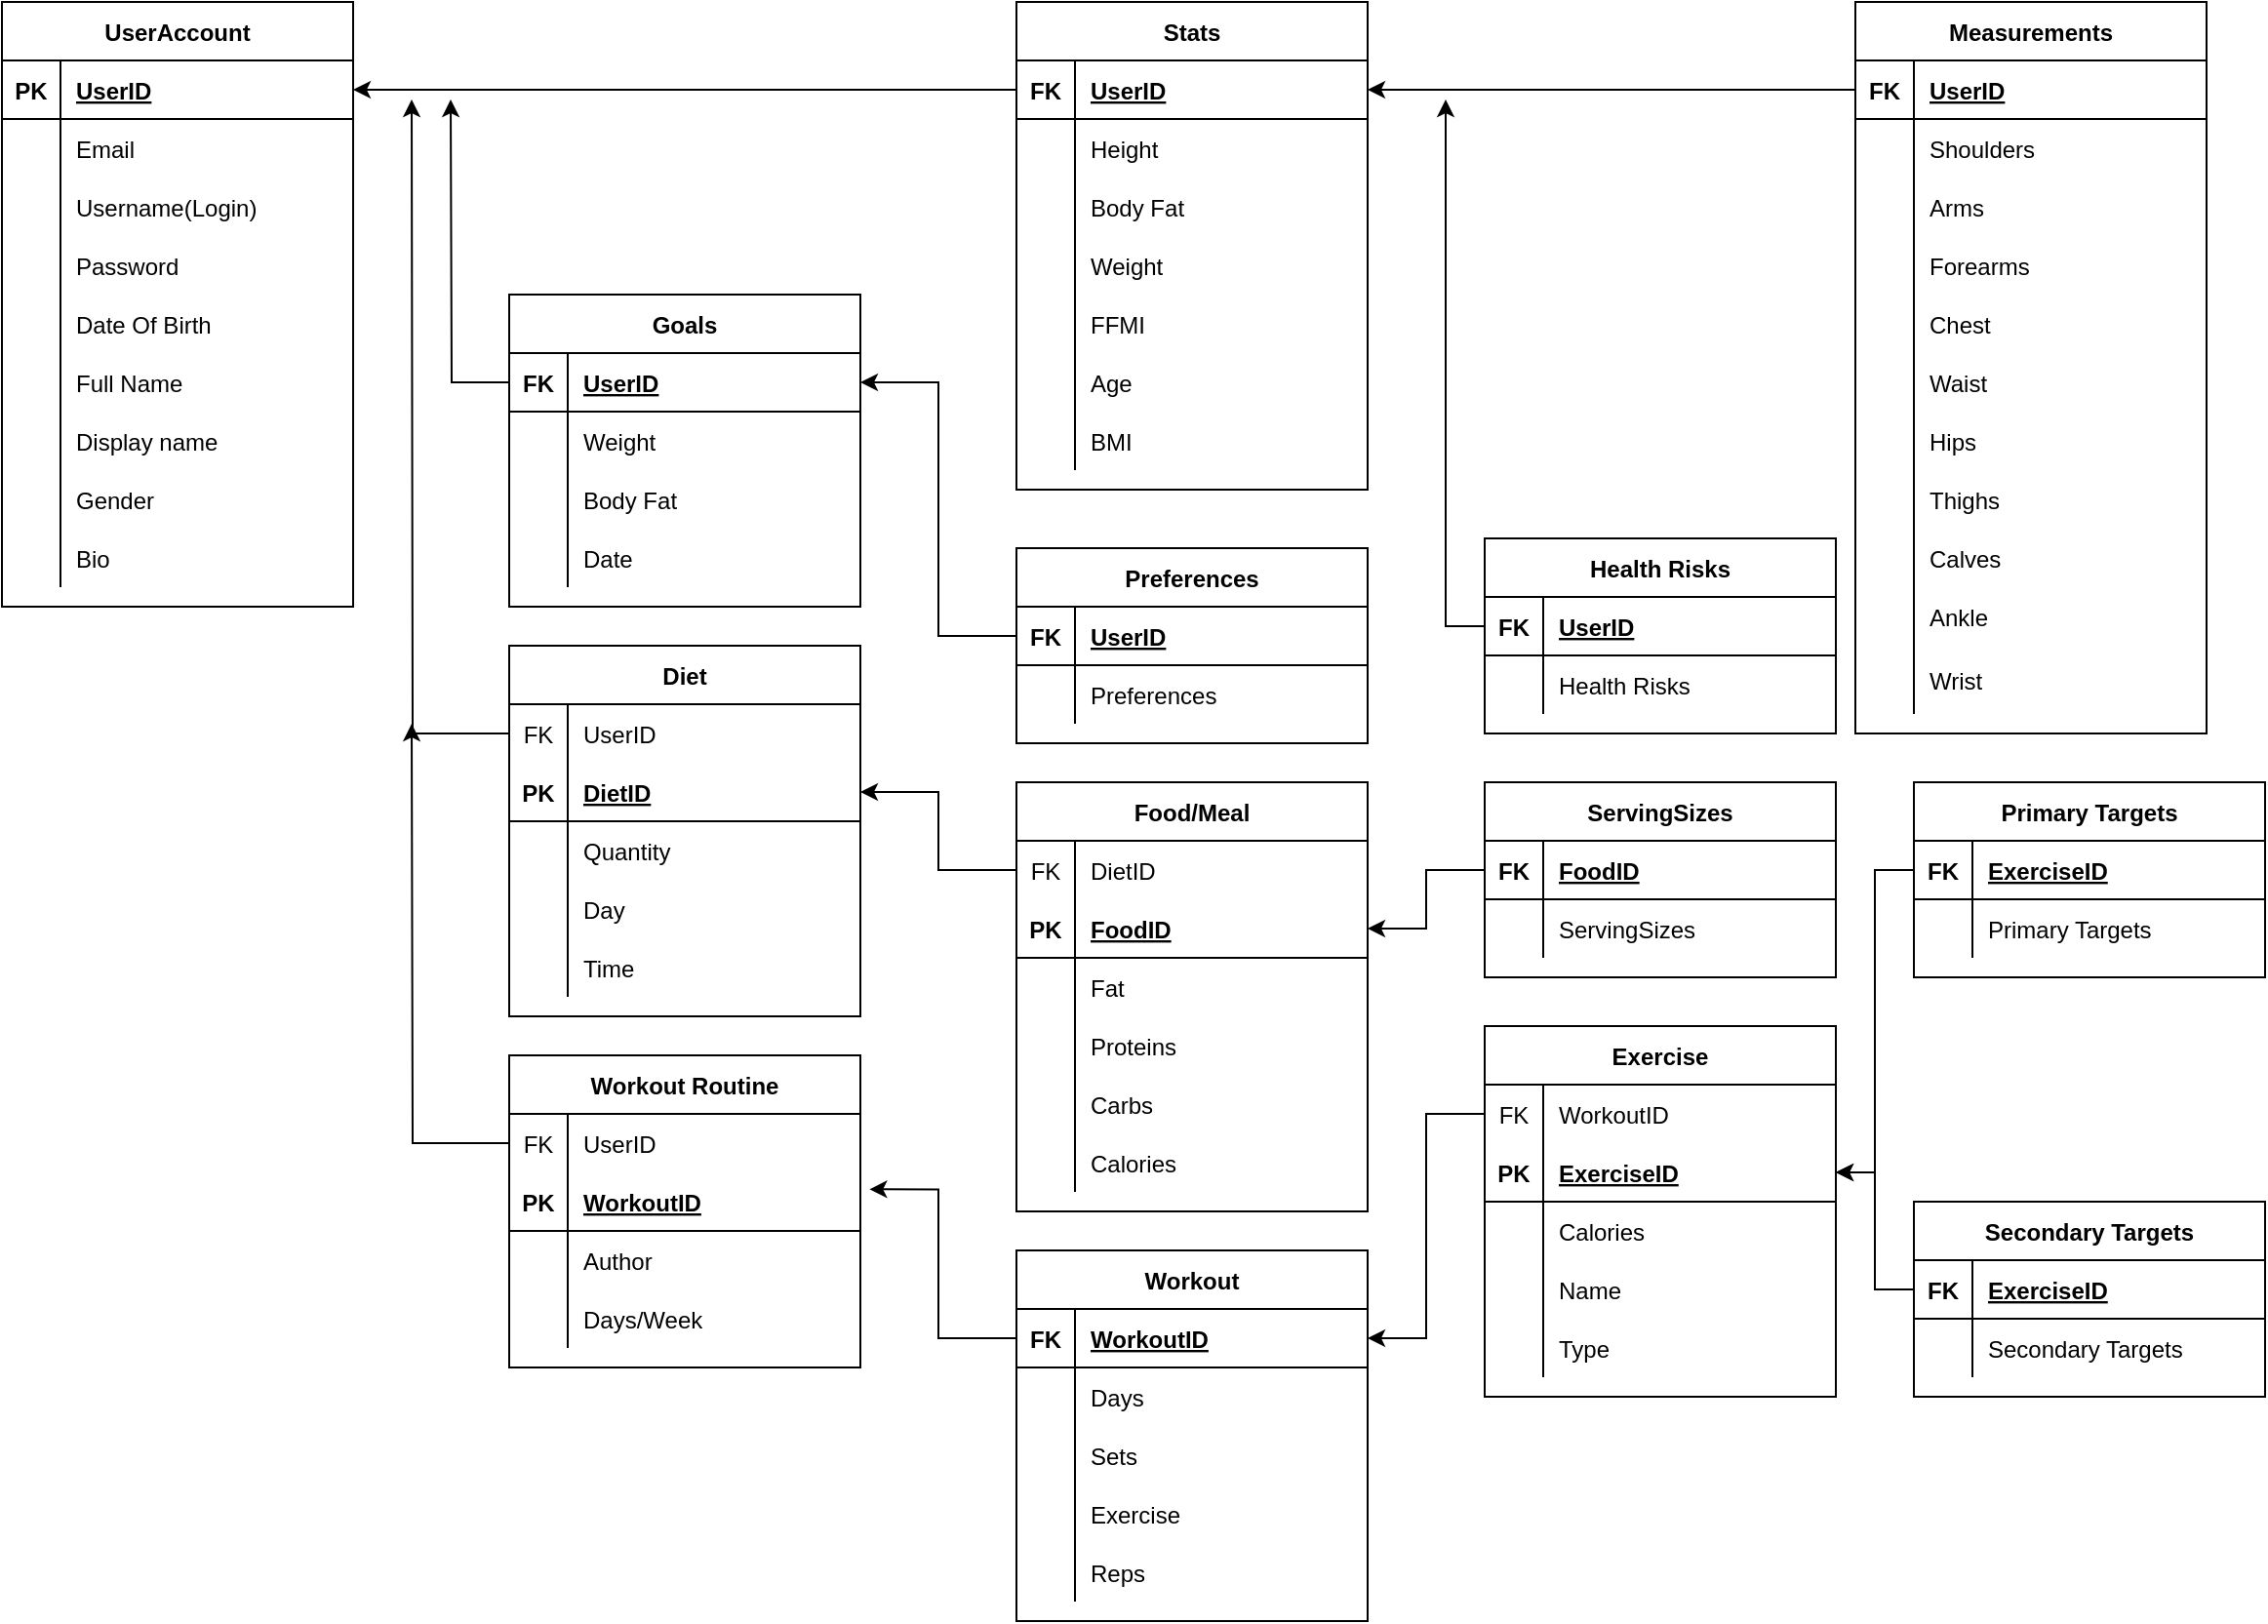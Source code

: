 <mxfile version="13.8.8" type="github">
  <diagram id="OV4kXzgy805sl3v_YtUF" name="Page-1">
    <mxGraphModel dx="942" dy="643" grid="1" gridSize="10" guides="1" tooltips="1" connect="1" arrows="1" fold="1" page="1" pageScale="1" pageWidth="850" pageHeight="1100" math="0" shadow="0">
      <root>
        <mxCell id="0" />
        <mxCell id="1" parent="0" />
        <mxCell id="CWw4QK-ktK1M6ZPqgGHz-1" value="UserAccount" style="shape=table;startSize=30;container=1;collapsible=1;childLayout=tableLayout;fixedRows=1;rowLines=0;fontStyle=1;align=center;resizeLast=1;" vertex="1" parent="1">
          <mxGeometry x="40" y="40" width="180" height="310" as="geometry" />
        </mxCell>
        <mxCell id="CWw4QK-ktK1M6ZPqgGHz-2" value="" style="shape=partialRectangle;collapsible=0;dropTarget=0;pointerEvents=0;fillColor=none;top=0;left=0;bottom=1;right=0;points=[[0,0.5],[1,0.5]];portConstraint=eastwest;" vertex="1" parent="CWw4QK-ktK1M6ZPqgGHz-1">
          <mxGeometry y="30" width="180" height="30" as="geometry" />
        </mxCell>
        <mxCell id="CWw4QK-ktK1M6ZPqgGHz-3" value="PK" style="shape=partialRectangle;connectable=0;fillColor=none;top=0;left=0;bottom=0;right=0;fontStyle=1;overflow=hidden;" vertex="1" parent="CWw4QK-ktK1M6ZPqgGHz-2">
          <mxGeometry width="30" height="30" as="geometry" />
        </mxCell>
        <mxCell id="CWw4QK-ktK1M6ZPqgGHz-4" value="UserID" style="shape=partialRectangle;connectable=0;fillColor=none;top=0;left=0;bottom=0;right=0;align=left;spacingLeft=6;fontStyle=5;overflow=hidden;" vertex="1" parent="CWw4QK-ktK1M6ZPqgGHz-2">
          <mxGeometry x="30" width="150" height="30" as="geometry" />
        </mxCell>
        <mxCell id="CWw4QK-ktK1M6ZPqgGHz-5" value="" style="shape=partialRectangle;collapsible=0;dropTarget=0;pointerEvents=0;fillColor=none;top=0;left=0;bottom=0;right=0;points=[[0,0.5],[1,0.5]];portConstraint=eastwest;" vertex="1" parent="CWw4QK-ktK1M6ZPqgGHz-1">
          <mxGeometry y="60" width="180" height="30" as="geometry" />
        </mxCell>
        <mxCell id="CWw4QK-ktK1M6ZPqgGHz-6" value="" style="shape=partialRectangle;connectable=0;fillColor=none;top=0;left=0;bottom=0;right=0;editable=1;overflow=hidden;" vertex="1" parent="CWw4QK-ktK1M6ZPqgGHz-5">
          <mxGeometry width="30" height="30" as="geometry" />
        </mxCell>
        <mxCell id="CWw4QK-ktK1M6ZPqgGHz-7" value="Email" style="shape=partialRectangle;connectable=0;fillColor=none;top=0;left=0;bottom=0;right=0;align=left;spacingLeft=6;overflow=hidden;" vertex="1" parent="CWw4QK-ktK1M6ZPqgGHz-5">
          <mxGeometry x="30" width="150" height="30" as="geometry" />
        </mxCell>
        <mxCell id="CWw4QK-ktK1M6ZPqgGHz-8" value="" style="shape=partialRectangle;collapsible=0;dropTarget=0;pointerEvents=0;fillColor=none;top=0;left=0;bottom=0;right=0;points=[[0,0.5],[1,0.5]];portConstraint=eastwest;" vertex="1" parent="CWw4QK-ktK1M6ZPqgGHz-1">
          <mxGeometry y="90" width="180" height="30" as="geometry" />
        </mxCell>
        <mxCell id="CWw4QK-ktK1M6ZPqgGHz-9" value="" style="shape=partialRectangle;connectable=0;fillColor=none;top=0;left=0;bottom=0;right=0;editable=1;overflow=hidden;" vertex="1" parent="CWw4QK-ktK1M6ZPqgGHz-8">
          <mxGeometry width="30" height="30" as="geometry" />
        </mxCell>
        <mxCell id="CWw4QK-ktK1M6ZPqgGHz-10" value="Username(Login)" style="shape=partialRectangle;connectable=0;fillColor=none;top=0;left=0;bottom=0;right=0;align=left;spacingLeft=6;overflow=hidden;" vertex="1" parent="CWw4QK-ktK1M6ZPqgGHz-8">
          <mxGeometry x="30" width="150" height="30" as="geometry" />
        </mxCell>
        <mxCell id="CWw4QK-ktK1M6ZPqgGHz-11" value="" style="shape=partialRectangle;collapsible=0;dropTarget=0;pointerEvents=0;fillColor=none;top=0;left=0;bottom=0;right=0;points=[[0,0.5],[1,0.5]];portConstraint=eastwest;" vertex="1" parent="CWw4QK-ktK1M6ZPqgGHz-1">
          <mxGeometry y="120" width="180" height="30" as="geometry" />
        </mxCell>
        <mxCell id="CWw4QK-ktK1M6ZPqgGHz-12" value="" style="shape=partialRectangle;connectable=0;fillColor=none;top=0;left=0;bottom=0;right=0;editable=1;overflow=hidden;" vertex="1" parent="CWw4QK-ktK1M6ZPqgGHz-11">
          <mxGeometry width="30" height="30" as="geometry" />
        </mxCell>
        <mxCell id="CWw4QK-ktK1M6ZPqgGHz-13" value="Password" style="shape=partialRectangle;connectable=0;fillColor=none;top=0;left=0;bottom=0;right=0;align=left;spacingLeft=6;overflow=hidden;" vertex="1" parent="CWw4QK-ktK1M6ZPqgGHz-11">
          <mxGeometry x="30" width="150" height="30" as="geometry" />
        </mxCell>
        <mxCell id="CWw4QK-ktK1M6ZPqgGHz-15" value="" style="shape=partialRectangle;collapsible=0;dropTarget=0;pointerEvents=0;fillColor=none;top=0;left=0;bottom=0;right=0;points=[[0,0.5],[1,0.5]];portConstraint=eastwest;" vertex="1" parent="CWw4QK-ktK1M6ZPqgGHz-1">
          <mxGeometry y="150" width="180" height="30" as="geometry" />
        </mxCell>
        <mxCell id="CWw4QK-ktK1M6ZPqgGHz-16" value="" style="shape=partialRectangle;connectable=0;fillColor=none;top=0;left=0;bottom=0;right=0;editable=1;overflow=hidden;" vertex="1" parent="CWw4QK-ktK1M6ZPqgGHz-15">
          <mxGeometry width="30" height="30" as="geometry" />
        </mxCell>
        <mxCell id="CWw4QK-ktK1M6ZPqgGHz-17" value="Date Of Birth" style="shape=partialRectangle;connectable=0;fillColor=none;top=0;left=0;bottom=0;right=0;align=left;spacingLeft=6;overflow=hidden;" vertex="1" parent="CWw4QK-ktK1M6ZPqgGHz-15">
          <mxGeometry x="30" width="150" height="30" as="geometry" />
        </mxCell>
        <mxCell id="CWw4QK-ktK1M6ZPqgGHz-18" value="" style="shape=partialRectangle;collapsible=0;dropTarget=0;pointerEvents=0;fillColor=none;top=0;left=0;bottom=0;right=0;points=[[0,0.5],[1,0.5]];portConstraint=eastwest;" vertex="1" parent="CWw4QK-ktK1M6ZPqgGHz-1">
          <mxGeometry y="180" width="180" height="30" as="geometry" />
        </mxCell>
        <mxCell id="CWw4QK-ktK1M6ZPqgGHz-19" value="" style="shape=partialRectangle;connectable=0;fillColor=none;top=0;left=0;bottom=0;right=0;editable=1;overflow=hidden;" vertex="1" parent="CWw4QK-ktK1M6ZPqgGHz-18">
          <mxGeometry width="30" height="30" as="geometry" />
        </mxCell>
        <mxCell id="CWw4QK-ktK1M6ZPqgGHz-20" value="Full Name" style="shape=partialRectangle;connectable=0;fillColor=none;top=0;left=0;bottom=0;right=0;align=left;spacingLeft=6;overflow=hidden;" vertex="1" parent="CWw4QK-ktK1M6ZPqgGHz-18">
          <mxGeometry x="30" width="150" height="30" as="geometry" />
        </mxCell>
        <mxCell id="CWw4QK-ktK1M6ZPqgGHz-21" value="" style="shape=partialRectangle;collapsible=0;dropTarget=0;pointerEvents=0;fillColor=none;top=0;left=0;bottom=0;right=0;points=[[0,0.5],[1,0.5]];portConstraint=eastwest;" vertex="1" parent="CWw4QK-ktK1M6ZPqgGHz-1">
          <mxGeometry y="210" width="180" height="30" as="geometry" />
        </mxCell>
        <mxCell id="CWw4QK-ktK1M6ZPqgGHz-22" value="" style="shape=partialRectangle;connectable=0;fillColor=none;top=0;left=0;bottom=0;right=0;editable=1;overflow=hidden;" vertex="1" parent="CWw4QK-ktK1M6ZPqgGHz-21">
          <mxGeometry width="30" height="30" as="geometry" />
        </mxCell>
        <mxCell id="CWw4QK-ktK1M6ZPqgGHz-23" value="Display name" style="shape=partialRectangle;connectable=0;fillColor=none;top=0;left=0;bottom=0;right=0;align=left;spacingLeft=6;overflow=hidden;" vertex="1" parent="CWw4QK-ktK1M6ZPqgGHz-21">
          <mxGeometry x="30" width="150" height="30" as="geometry" />
        </mxCell>
        <mxCell id="CWw4QK-ktK1M6ZPqgGHz-24" value="" style="shape=partialRectangle;collapsible=0;dropTarget=0;pointerEvents=0;fillColor=none;top=0;left=0;bottom=0;right=0;points=[[0,0.5],[1,0.5]];portConstraint=eastwest;" vertex="1" parent="CWw4QK-ktK1M6ZPqgGHz-1">
          <mxGeometry y="240" width="180" height="30" as="geometry" />
        </mxCell>
        <mxCell id="CWw4QK-ktK1M6ZPqgGHz-25" value="" style="shape=partialRectangle;connectable=0;fillColor=none;top=0;left=0;bottom=0;right=0;editable=1;overflow=hidden;" vertex="1" parent="CWw4QK-ktK1M6ZPqgGHz-24">
          <mxGeometry width="30" height="30" as="geometry" />
        </mxCell>
        <mxCell id="CWw4QK-ktK1M6ZPqgGHz-26" value="Gender" style="shape=partialRectangle;connectable=0;fillColor=none;top=0;left=0;bottom=0;right=0;align=left;spacingLeft=6;overflow=hidden;" vertex="1" parent="CWw4QK-ktK1M6ZPqgGHz-24">
          <mxGeometry x="30" width="150" height="30" as="geometry" />
        </mxCell>
        <mxCell id="CWw4QK-ktK1M6ZPqgGHz-27" value="" style="shape=partialRectangle;collapsible=0;dropTarget=0;pointerEvents=0;fillColor=none;top=0;left=0;bottom=0;right=0;points=[[0,0.5],[1,0.5]];portConstraint=eastwest;" vertex="1" parent="CWw4QK-ktK1M6ZPqgGHz-1">
          <mxGeometry y="270" width="180" height="30" as="geometry" />
        </mxCell>
        <mxCell id="CWw4QK-ktK1M6ZPqgGHz-28" value="" style="shape=partialRectangle;connectable=0;fillColor=none;top=0;left=0;bottom=0;right=0;editable=1;overflow=hidden;" vertex="1" parent="CWw4QK-ktK1M6ZPqgGHz-27">
          <mxGeometry width="30" height="30" as="geometry" />
        </mxCell>
        <mxCell id="CWw4QK-ktK1M6ZPqgGHz-29" value="Bio" style="shape=partialRectangle;connectable=0;fillColor=none;top=0;left=0;bottom=0;right=0;align=left;spacingLeft=6;overflow=hidden;" vertex="1" parent="CWw4QK-ktK1M6ZPqgGHz-27">
          <mxGeometry x="30" width="150" height="30" as="geometry" />
        </mxCell>
        <mxCell id="CWw4QK-ktK1M6ZPqgGHz-37" value="Stats" style="shape=table;startSize=30;container=1;collapsible=1;childLayout=tableLayout;fixedRows=1;rowLines=0;fontStyle=1;align=center;resizeLast=1;" vertex="1" parent="1">
          <mxGeometry x="560" y="40" width="180" height="250" as="geometry" />
        </mxCell>
        <mxCell id="CWw4QK-ktK1M6ZPqgGHz-38" value="" style="shape=partialRectangle;collapsible=0;dropTarget=0;pointerEvents=0;fillColor=none;top=0;left=0;bottom=1;right=0;points=[[0,0.5],[1,0.5]];portConstraint=eastwest;" vertex="1" parent="CWw4QK-ktK1M6ZPqgGHz-37">
          <mxGeometry y="30" width="180" height="30" as="geometry" />
        </mxCell>
        <mxCell id="CWw4QK-ktK1M6ZPqgGHz-39" value="FK" style="shape=partialRectangle;connectable=0;fillColor=none;top=0;left=0;bottom=0;right=0;fontStyle=1;overflow=hidden;" vertex="1" parent="CWw4QK-ktK1M6ZPqgGHz-38">
          <mxGeometry width="30" height="30" as="geometry" />
        </mxCell>
        <mxCell id="CWw4QK-ktK1M6ZPqgGHz-40" value="UserID" style="shape=partialRectangle;connectable=0;fillColor=none;top=0;left=0;bottom=0;right=0;align=left;spacingLeft=6;fontStyle=5;overflow=hidden;" vertex="1" parent="CWw4QK-ktK1M6ZPqgGHz-38">
          <mxGeometry x="30" width="150" height="30" as="geometry" />
        </mxCell>
        <mxCell id="CWw4QK-ktK1M6ZPqgGHz-41" value="" style="shape=partialRectangle;collapsible=0;dropTarget=0;pointerEvents=0;fillColor=none;top=0;left=0;bottom=0;right=0;points=[[0,0.5],[1,0.5]];portConstraint=eastwest;" vertex="1" parent="CWw4QK-ktK1M6ZPqgGHz-37">
          <mxGeometry y="60" width="180" height="30" as="geometry" />
        </mxCell>
        <mxCell id="CWw4QK-ktK1M6ZPqgGHz-42" value="" style="shape=partialRectangle;connectable=0;fillColor=none;top=0;left=0;bottom=0;right=0;editable=1;overflow=hidden;" vertex="1" parent="CWw4QK-ktK1M6ZPqgGHz-41">
          <mxGeometry width="30" height="30" as="geometry" />
        </mxCell>
        <mxCell id="CWw4QK-ktK1M6ZPqgGHz-43" value="Height" style="shape=partialRectangle;connectable=0;fillColor=none;top=0;left=0;bottom=0;right=0;align=left;spacingLeft=6;overflow=hidden;" vertex="1" parent="CWw4QK-ktK1M6ZPqgGHz-41">
          <mxGeometry x="30" width="150" height="30" as="geometry" />
        </mxCell>
        <mxCell id="CWw4QK-ktK1M6ZPqgGHz-44" value="" style="shape=partialRectangle;collapsible=0;dropTarget=0;pointerEvents=0;fillColor=none;top=0;left=0;bottom=0;right=0;points=[[0,0.5],[1,0.5]];portConstraint=eastwest;" vertex="1" parent="CWw4QK-ktK1M6ZPqgGHz-37">
          <mxGeometry y="90" width="180" height="30" as="geometry" />
        </mxCell>
        <mxCell id="CWw4QK-ktK1M6ZPqgGHz-45" value="" style="shape=partialRectangle;connectable=0;fillColor=none;top=0;left=0;bottom=0;right=0;editable=1;overflow=hidden;" vertex="1" parent="CWw4QK-ktK1M6ZPqgGHz-44">
          <mxGeometry width="30" height="30" as="geometry" />
        </mxCell>
        <mxCell id="CWw4QK-ktK1M6ZPqgGHz-46" value="Body Fat" style="shape=partialRectangle;connectable=0;fillColor=none;top=0;left=0;bottom=0;right=0;align=left;spacingLeft=6;overflow=hidden;" vertex="1" parent="CWw4QK-ktK1M6ZPqgGHz-44">
          <mxGeometry x="30" width="150" height="30" as="geometry" />
        </mxCell>
        <mxCell id="CWw4QK-ktK1M6ZPqgGHz-47" value="" style="shape=partialRectangle;collapsible=0;dropTarget=0;pointerEvents=0;fillColor=none;top=0;left=0;bottom=0;right=0;points=[[0,0.5],[1,0.5]];portConstraint=eastwest;" vertex="1" parent="CWw4QK-ktK1M6ZPqgGHz-37">
          <mxGeometry y="120" width="180" height="30" as="geometry" />
        </mxCell>
        <mxCell id="CWw4QK-ktK1M6ZPqgGHz-48" value="" style="shape=partialRectangle;connectable=0;fillColor=none;top=0;left=0;bottom=0;right=0;editable=1;overflow=hidden;" vertex="1" parent="CWw4QK-ktK1M6ZPqgGHz-47">
          <mxGeometry width="30" height="30" as="geometry" />
        </mxCell>
        <mxCell id="CWw4QK-ktK1M6ZPqgGHz-49" value="Weight" style="shape=partialRectangle;connectable=0;fillColor=none;top=0;left=0;bottom=0;right=0;align=left;spacingLeft=6;overflow=hidden;" vertex="1" parent="CWw4QK-ktK1M6ZPqgGHz-47">
          <mxGeometry x="30" width="150" height="30" as="geometry" />
        </mxCell>
        <mxCell id="CWw4QK-ktK1M6ZPqgGHz-50" value="" style="shape=partialRectangle;collapsible=0;dropTarget=0;pointerEvents=0;fillColor=none;top=0;left=0;bottom=0;right=0;points=[[0,0.5],[1,0.5]];portConstraint=eastwest;" vertex="1" parent="CWw4QK-ktK1M6ZPqgGHz-37">
          <mxGeometry y="150" width="180" height="30" as="geometry" />
        </mxCell>
        <mxCell id="CWw4QK-ktK1M6ZPqgGHz-51" value="" style="shape=partialRectangle;connectable=0;fillColor=none;top=0;left=0;bottom=0;right=0;editable=1;overflow=hidden;" vertex="1" parent="CWw4QK-ktK1M6ZPqgGHz-50">
          <mxGeometry width="30" height="30" as="geometry" />
        </mxCell>
        <mxCell id="CWw4QK-ktK1M6ZPqgGHz-52" value="FFMI" style="shape=partialRectangle;connectable=0;fillColor=none;top=0;left=0;bottom=0;right=0;align=left;spacingLeft=6;overflow=hidden;" vertex="1" parent="CWw4QK-ktK1M6ZPqgGHz-50">
          <mxGeometry x="30" width="150" height="30" as="geometry" />
        </mxCell>
        <mxCell id="CWw4QK-ktK1M6ZPqgGHz-53" value="" style="shape=partialRectangle;collapsible=0;dropTarget=0;pointerEvents=0;fillColor=none;top=0;left=0;bottom=0;right=0;points=[[0,0.5],[1,0.5]];portConstraint=eastwest;" vertex="1" parent="CWw4QK-ktK1M6ZPqgGHz-37">
          <mxGeometry y="180" width="180" height="30" as="geometry" />
        </mxCell>
        <mxCell id="CWw4QK-ktK1M6ZPqgGHz-54" value="" style="shape=partialRectangle;connectable=0;fillColor=none;top=0;left=0;bottom=0;right=0;editable=1;overflow=hidden;" vertex="1" parent="CWw4QK-ktK1M6ZPqgGHz-53">
          <mxGeometry width="30" height="30" as="geometry" />
        </mxCell>
        <mxCell id="CWw4QK-ktK1M6ZPqgGHz-55" value="Age" style="shape=partialRectangle;connectable=0;fillColor=none;top=0;left=0;bottom=0;right=0;align=left;spacingLeft=6;overflow=hidden;" vertex="1" parent="CWw4QK-ktK1M6ZPqgGHz-53">
          <mxGeometry x="30" width="150" height="30" as="geometry" />
        </mxCell>
        <mxCell id="CWw4QK-ktK1M6ZPqgGHz-56" value="" style="shape=partialRectangle;collapsible=0;dropTarget=0;pointerEvents=0;fillColor=none;top=0;left=0;bottom=0;right=0;points=[[0,0.5],[1,0.5]];portConstraint=eastwest;" vertex="1" parent="CWw4QK-ktK1M6ZPqgGHz-37">
          <mxGeometry y="210" width="180" height="30" as="geometry" />
        </mxCell>
        <mxCell id="CWw4QK-ktK1M6ZPqgGHz-57" value="" style="shape=partialRectangle;connectable=0;fillColor=none;top=0;left=0;bottom=0;right=0;editable=1;overflow=hidden;" vertex="1" parent="CWw4QK-ktK1M6ZPqgGHz-56">
          <mxGeometry width="30" height="30" as="geometry" />
        </mxCell>
        <mxCell id="CWw4QK-ktK1M6ZPqgGHz-58" value="BMI" style="shape=partialRectangle;connectable=0;fillColor=none;top=0;left=0;bottom=0;right=0;align=left;spacingLeft=6;overflow=hidden;" vertex="1" parent="CWw4QK-ktK1M6ZPqgGHz-56">
          <mxGeometry x="30" width="150" height="30" as="geometry" />
        </mxCell>
        <mxCell id="CWw4QK-ktK1M6ZPqgGHz-59" value="Measurements" style="shape=table;startSize=30;container=1;collapsible=1;childLayout=tableLayout;fixedRows=1;rowLines=0;fontStyle=1;align=center;resizeLast=1;" vertex="1" parent="1">
          <mxGeometry x="990" y="40" width="180" height="375" as="geometry" />
        </mxCell>
        <mxCell id="CWw4QK-ktK1M6ZPqgGHz-60" value="" style="shape=partialRectangle;collapsible=0;dropTarget=0;pointerEvents=0;fillColor=none;top=0;left=0;bottom=1;right=0;points=[[0,0.5],[1,0.5]];portConstraint=eastwest;" vertex="1" parent="CWw4QK-ktK1M6ZPqgGHz-59">
          <mxGeometry y="30" width="180" height="30" as="geometry" />
        </mxCell>
        <mxCell id="CWw4QK-ktK1M6ZPqgGHz-61" value="FK" style="shape=partialRectangle;connectable=0;fillColor=none;top=0;left=0;bottom=0;right=0;fontStyle=1;overflow=hidden;" vertex="1" parent="CWw4QK-ktK1M6ZPqgGHz-60">
          <mxGeometry width="30" height="30" as="geometry" />
        </mxCell>
        <mxCell id="CWw4QK-ktK1M6ZPqgGHz-62" value="UserID" style="shape=partialRectangle;connectable=0;fillColor=none;top=0;left=0;bottom=0;right=0;align=left;spacingLeft=6;fontStyle=5;overflow=hidden;" vertex="1" parent="CWw4QK-ktK1M6ZPqgGHz-60">
          <mxGeometry x="30" width="150" height="30" as="geometry" />
        </mxCell>
        <mxCell id="CWw4QK-ktK1M6ZPqgGHz-63" value="" style="shape=partialRectangle;collapsible=0;dropTarget=0;pointerEvents=0;fillColor=none;top=0;left=0;bottom=0;right=0;points=[[0,0.5],[1,0.5]];portConstraint=eastwest;" vertex="1" parent="CWw4QK-ktK1M6ZPqgGHz-59">
          <mxGeometry y="60" width="180" height="30" as="geometry" />
        </mxCell>
        <mxCell id="CWw4QK-ktK1M6ZPqgGHz-64" value="" style="shape=partialRectangle;connectable=0;fillColor=none;top=0;left=0;bottom=0;right=0;editable=1;overflow=hidden;" vertex="1" parent="CWw4QK-ktK1M6ZPqgGHz-63">
          <mxGeometry width="30" height="30" as="geometry" />
        </mxCell>
        <mxCell id="CWw4QK-ktK1M6ZPqgGHz-65" value="Shoulders" style="shape=partialRectangle;connectable=0;fillColor=none;top=0;left=0;bottom=0;right=0;align=left;spacingLeft=6;overflow=hidden;" vertex="1" parent="CWw4QK-ktK1M6ZPqgGHz-63">
          <mxGeometry x="30" width="150" height="30" as="geometry" />
        </mxCell>
        <mxCell id="CWw4QK-ktK1M6ZPqgGHz-66" value="" style="shape=partialRectangle;collapsible=0;dropTarget=0;pointerEvents=0;fillColor=none;top=0;left=0;bottom=0;right=0;points=[[0,0.5],[1,0.5]];portConstraint=eastwest;" vertex="1" parent="CWw4QK-ktK1M6ZPqgGHz-59">
          <mxGeometry y="90" width="180" height="30" as="geometry" />
        </mxCell>
        <mxCell id="CWw4QK-ktK1M6ZPqgGHz-67" value="" style="shape=partialRectangle;connectable=0;fillColor=none;top=0;left=0;bottom=0;right=0;editable=1;overflow=hidden;" vertex="1" parent="CWw4QK-ktK1M6ZPqgGHz-66">
          <mxGeometry width="30" height="30" as="geometry" />
        </mxCell>
        <mxCell id="CWw4QK-ktK1M6ZPqgGHz-68" value="Arms" style="shape=partialRectangle;connectable=0;fillColor=none;top=0;left=0;bottom=0;right=0;align=left;spacingLeft=6;overflow=hidden;" vertex="1" parent="CWw4QK-ktK1M6ZPqgGHz-66">
          <mxGeometry x="30" width="150" height="30" as="geometry" />
        </mxCell>
        <mxCell id="CWw4QK-ktK1M6ZPqgGHz-69" value="" style="shape=partialRectangle;collapsible=0;dropTarget=0;pointerEvents=0;fillColor=none;top=0;left=0;bottom=0;right=0;points=[[0,0.5],[1,0.5]];portConstraint=eastwest;" vertex="1" parent="CWw4QK-ktK1M6ZPqgGHz-59">
          <mxGeometry y="120" width="180" height="30" as="geometry" />
        </mxCell>
        <mxCell id="CWw4QK-ktK1M6ZPqgGHz-70" value="" style="shape=partialRectangle;connectable=0;fillColor=none;top=0;left=0;bottom=0;right=0;editable=1;overflow=hidden;" vertex="1" parent="CWw4QK-ktK1M6ZPqgGHz-69">
          <mxGeometry width="30" height="30" as="geometry" />
        </mxCell>
        <mxCell id="CWw4QK-ktK1M6ZPqgGHz-71" value="Forearms" style="shape=partialRectangle;connectable=0;fillColor=none;top=0;left=0;bottom=0;right=0;align=left;spacingLeft=6;overflow=hidden;" vertex="1" parent="CWw4QK-ktK1M6ZPqgGHz-69">
          <mxGeometry x="30" width="150" height="30" as="geometry" />
        </mxCell>
        <mxCell id="CWw4QK-ktK1M6ZPqgGHz-72" value="" style="shape=partialRectangle;collapsible=0;dropTarget=0;pointerEvents=0;fillColor=none;top=0;left=0;bottom=0;right=0;points=[[0,0.5],[1,0.5]];portConstraint=eastwest;" vertex="1" parent="CWw4QK-ktK1M6ZPqgGHz-59">
          <mxGeometry y="150" width="180" height="30" as="geometry" />
        </mxCell>
        <mxCell id="CWw4QK-ktK1M6ZPqgGHz-73" value="" style="shape=partialRectangle;connectable=0;fillColor=none;top=0;left=0;bottom=0;right=0;editable=1;overflow=hidden;" vertex="1" parent="CWw4QK-ktK1M6ZPqgGHz-72">
          <mxGeometry width="30" height="30" as="geometry" />
        </mxCell>
        <mxCell id="CWw4QK-ktK1M6ZPqgGHz-74" value="Chest" style="shape=partialRectangle;connectable=0;fillColor=none;top=0;left=0;bottom=0;right=0;align=left;spacingLeft=6;overflow=hidden;" vertex="1" parent="CWw4QK-ktK1M6ZPqgGHz-72">
          <mxGeometry x="30" width="150" height="30" as="geometry" />
        </mxCell>
        <mxCell id="CWw4QK-ktK1M6ZPqgGHz-75" value="" style="shape=partialRectangle;collapsible=0;dropTarget=0;pointerEvents=0;fillColor=none;top=0;left=0;bottom=0;right=0;points=[[0,0.5],[1,0.5]];portConstraint=eastwest;" vertex="1" parent="CWw4QK-ktK1M6ZPqgGHz-59">
          <mxGeometry y="180" width="180" height="30" as="geometry" />
        </mxCell>
        <mxCell id="CWw4QK-ktK1M6ZPqgGHz-76" value="" style="shape=partialRectangle;connectable=0;fillColor=none;top=0;left=0;bottom=0;right=0;editable=1;overflow=hidden;" vertex="1" parent="CWw4QK-ktK1M6ZPqgGHz-75">
          <mxGeometry width="30" height="30" as="geometry" />
        </mxCell>
        <mxCell id="CWw4QK-ktK1M6ZPqgGHz-77" value="Waist" style="shape=partialRectangle;connectable=0;fillColor=none;top=0;left=0;bottom=0;right=0;align=left;spacingLeft=6;overflow=hidden;" vertex="1" parent="CWw4QK-ktK1M6ZPqgGHz-75">
          <mxGeometry x="30" width="150" height="30" as="geometry" />
        </mxCell>
        <mxCell id="CWw4QK-ktK1M6ZPqgGHz-78" value="" style="shape=partialRectangle;collapsible=0;dropTarget=0;pointerEvents=0;fillColor=none;top=0;left=0;bottom=0;right=0;points=[[0,0.5],[1,0.5]];portConstraint=eastwest;" vertex="1" parent="CWw4QK-ktK1M6ZPqgGHz-59">
          <mxGeometry y="210" width="180" height="30" as="geometry" />
        </mxCell>
        <mxCell id="CWw4QK-ktK1M6ZPqgGHz-79" value="" style="shape=partialRectangle;connectable=0;fillColor=none;top=0;left=0;bottom=0;right=0;editable=1;overflow=hidden;" vertex="1" parent="CWw4QK-ktK1M6ZPqgGHz-78">
          <mxGeometry width="30" height="30" as="geometry" />
        </mxCell>
        <mxCell id="CWw4QK-ktK1M6ZPqgGHz-80" value="Hips" style="shape=partialRectangle;connectable=0;fillColor=none;top=0;left=0;bottom=0;right=0;align=left;spacingLeft=6;overflow=hidden;" vertex="1" parent="CWw4QK-ktK1M6ZPqgGHz-78">
          <mxGeometry x="30" width="150" height="30" as="geometry" />
        </mxCell>
        <mxCell id="CWw4QK-ktK1M6ZPqgGHz-81" value="" style="shape=partialRectangle;collapsible=0;dropTarget=0;pointerEvents=0;fillColor=none;top=0;left=0;bottom=0;right=0;points=[[0,0.5],[1,0.5]];portConstraint=eastwest;" vertex="1" parent="CWw4QK-ktK1M6ZPqgGHz-59">
          <mxGeometry y="240" width="180" height="30" as="geometry" />
        </mxCell>
        <mxCell id="CWw4QK-ktK1M6ZPqgGHz-82" value="" style="shape=partialRectangle;connectable=0;fillColor=none;top=0;left=0;bottom=0;right=0;editable=1;overflow=hidden;" vertex="1" parent="CWw4QK-ktK1M6ZPqgGHz-81">
          <mxGeometry width="30" height="30" as="geometry" />
        </mxCell>
        <mxCell id="CWw4QK-ktK1M6ZPqgGHz-83" value="Thighs" style="shape=partialRectangle;connectable=0;fillColor=none;top=0;left=0;bottom=0;right=0;align=left;spacingLeft=6;overflow=hidden;" vertex="1" parent="CWw4QK-ktK1M6ZPqgGHz-81">
          <mxGeometry x="30" width="150" height="30" as="geometry" />
        </mxCell>
        <mxCell id="CWw4QK-ktK1M6ZPqgGHz-84" value="" style="shape=partialRectangle;collapsible=0;dropTarget=0;pointerEvents=0;fillColor=none;top=0;left=0;bottom=0;right=0;points=[[0,0.5],[1,0.5]];portConstraint=eastwest;" vertex="1" parent="CWw4QK-ktK1M6ZPqgGHz-59">
          <mxGeometry y="270" width="180" height="30" as="geometry" />
        </mxCell>
        <mxCell id="CWw4QK-ktK1M6ZPqgGHz-85" value="" style="shape=partialRectangle;connectable=0;fillColor=none;top=0;left=0;bottom=0;right=0;editable=1;overflow=hidden;" vertex="1" parent="CWw4QK-ktK1M6ZPqgGHz-84">
          <mxGeometry width="30" height="30" as="geometry" />
        </mxCell>
        <mxCell id="CWw4QK-ktK1M6ZPqgGHz-86" value="Calves" style="shape=partialRectangle;connectable=0;fillColor=none;top=0;left=0;bottom=0;right=0;align=left;spacingLeft=6;overflow=hidden;" vertex="1" parent="CWw4QK-ktK1M6ZPqgGHz-84">
          <mxGeometry x="30" width="150" height="30" as="geometry" />
        </mxCell>
        <mxCell id="CWw4QK-ktK1M6ZPqgGHz-87" value="" style="shape=partialRectangle;collapsible=0;dropTarget=0;pointerEvents=0;fillColor=none;top=0;left=0;bottom=0;right=0;points=[[0,0.5],[1,0.5]];portConstraint=eastwest;" vertex="1" parent="CWw4QK-ktK1M6ZPqgGHz-59">
          <mxGeometry y="300" width="180" height="30" as="geometry" />
        </mxCell>
        <mxCell id="CWw4QK-ktK1M6ZPqgGHz-88" value="" style="shape=partialRectangle;connectable=0;fillColor=none;top=0;left=0;bottom=0;right=0;editable=1;overflow=hidden;" vertex="1" parent="CWw4QK-ktK1M6ZPqgGHz-87">
          <mxGeometry width="30" height="30" as="geometry" />
        </mxCell>
        <mxCell id="CWw4QK-ktK1M6ZPqgGHz-89" value="Ankle" style="shape=partialRectangle;connectable=0;fillColor=none;top=0;left=0;bottom=0;right=0;align=left;spacingLeft=6;overflow=hidden;" vertex="1" parent="CWw4QK-ktK1M6ZPqgGHz-87">
          <mxGeometry x="30" width="150" height="30" as="geometry" />
        </mxCell>
        <mxCell id="CWw4QK-ktK1M6ZPqgGHz-90" value="" style="shape=partialRectangle;collapsible=0;dropTarget=0;pointerEvents=0;fillColor=none;top=0;left=0;bottom=0;right=0;points=[[0,0.5],[1,0.5]];portConstraint=eastwest;" vertex="1" parent="CWw4QK-ktK1M6ZPqgGHz-59">
          <mxGeometry y="330" width="180" height="35" as="geometry" />
        </mxCell>
        <mxCell id="CWw4QK-ktK1M6ZPqgGHz-91" value="" style="shape=partialRectangle;connectable=0;fillColor=none;top=0;left=0;bottom=0;right=0;editable=1;overflow=hidden;" vertex="1" parent="CWw4QK-ktK1M6ZPqgGHz-90">
          <mxGeometry width="30" height="35" as="geometry" />
        </mxCell>
        <mxCell id="CWw4QK-ktK1M6ZPqgGHz-92" value="Wrist" style="shape=partialRectangle;connectable=0;fillColor=none;top=0;left=0;bottom=0;right=0;align=left;spacingLeft=6;overflow=hidden;" vertex="1" parent="CWw4QK-ktK1M6ZPqgGHz-90">
          <mxGeometry x="30" width="150" height="35" as="geometry" />
        </mxCell>
        <mxCell id="CWw4QK-ktK1M6ZPqgGHz-96" value="Goals" style="shape=table;startSize=30;container=1;collapsible=1;childLayout=tableLayout;fixedRows=1;rowLines=0;fontStyle=1;align=center;resizeLast=1;" vertex="1" parent="1">
          <mxGeometry x="300" y="190" width="180" height="160" as="geometry" />
        </mxCell>
        <mxCell id="CWw4QK-ktK1M6ZPqgGHz-97" value="" style="shape=partialRectangle;collapsible=0;dropTarget=0;pointerEvents=0;fillColor=none;top=0;left=0;bottom=1;right=0;points=[[0,0.5],[1,0.5]];portConstraint=eastwest;" vertex="1" parent="CWw4QK-ktK1M6ZPqgGHz-96">
          <mxGeometry y="30" width="180" height="30" as="geometry" />
        </mxCell>
        <mxCell id="CWw4QK-ktK1M6ZPqgGHz-98" value="FK" style="shape=partialRectangle;connectable=0;fillColor=none;top=0;left=0;bottom=0;right=0;fontStyle=1;overflow=hidden;" vertex="1" parent="CWw4QK-ktK1M6ZPqgGHz-97">
          <mxGeometry width="30" height="30" as="geometry" />
        </mxCell>
        <mxCell id="CWw4QK-ktK1M6ZPqgGHz-99" value="UserID" style="shape=partialRectangle;connectable=0;fillColor=none;top=0;left=0;bottom=0;right=0;align=left;spacingLeft=6;fontStyle=5;overflow=hidden;" vertex="1" parent="CWw4QK-ktK1M6ZPqgGHz-97">
          <mxGeometry x="30" width="150" height="30" as="geometry" />
        </mxCell>
        <mxCell id="CWw4QK-ktK1M6ZPqgGHz-100" value="" style="shape=partialRectangle;collapsible=0;dropTarget=0;pointerEvents=0;fillColor=none;top=0;left=0;bottom=0;right=0;points=[[0,0.5],[1,0.5]];portConstraint=eastwest;" vertex="1" parent="CWw4QK-ktK1M6ZPqgGHz-96">
          <mxGeometry y="60" width="180" height="30" as="geometry" />
        </mxCell>
        <mxCell id="CWw4QK-ktK1M6ZPqgGHz-101" value="" style="shape=partialRectangle;connectable=0;fillColor=none;top=0;left=0;bottom=0;right=0;editable=1;overflow=hidden;" vertex="1" parent="CWw4QK-ktK1M6ZPqgGHz-100">
          <mxGeometry width="30" height="30" as="geometry" />
        </mxCell>
        <mxCell id="CWw4QK-ktK1M6ZPqgGHz-102" value="Weight" style="shape=partialRectangle;connectable=0;fillColor=none;top=0;left=0;bottom=0;right=0;align=left;spacingLeft=6;overflow=hidden;" vertex="1" parent="CWw4QK-ktK1M6ZPqgGHz-100">
          <mxGeometry x="30" width="150" height="30" as="geometry" />
        </mxCell>
        <mxCell id="CWw4QK-ktK1M6ZPqgGHz-103" value="" style="shape=partialRectangle;collapsible=0;dropTarget=0;pointerEvents=0;fillColor=none;top=0;left=0;bottom=0;right=0;points=[[0,0.5],[1,0.5]];portConstraint=eastwest;" vertex="1" parent="CWw4QK-ktK1M6ZPqgGHz-96">
          <mxGeometry y="90" width="180" height="30" as="geometry" />
        </mxCell>
        <mxCell id="CWw4QK-ktK1M6ZPqgGHz-104" value="" style="shape=partialRectangle;connectable=0;fillColor=none;top=0;left=0;bottom=0;right=0;editable=1;overflow=hidden;" vertex="1" parent="CWw4QK-ktK1M6ZPqgGHz-103">
          <mxGeometry width="30" height="30" as="geometry" />
        </mxCell>
        <mxCell id="CWw4QK-ktK1M6ZPqgGHz-105" value="Body Fat" style="shape=partialRectangle;connectable=0;fillColor=none;top=0;left=0;bottom=0;right=0;align=left;spacingLeft=6;overflow=hidden;" vertex="1" parent="CWw4QK-ktK1M6ZPqgGHz-103">
          <mxGeometry x="30" width="150" height="30" as="geometry" />
        </mxCell>
        <mxCell id="CWw4QK-ktK1M6ZPqgGHz-106" value="" style="shape=partialRectangle;collapsible=0;dropTarget=0;pointerEvents=0;fillColor=none;top=0;left=0;bottom=0;right=0;points=[[0,0.5],[1,0.5]];portConstraint=eastwest;" vertex="1" parent="CWw4QK-ktK1M6ZPqgGHz-96">
          <mxGeometry y="120" width="180" height="30" as="geometry" />
        </mxCell>
        <mxCell id="CWw4QK-ktK1M6ZPqgGHz-107" value="" style="shape=partialRectangle;connectable=0;fillColor=none;top=0;left=0;bottom=0;right=0;editable=1;overflow=hidden;" vertex="1" parent="CWw4QK-ktK1M6ZPqgGHz-106">
          <mxGeometry width="30" height="30" as="geometry" />
        </mxCell>
        <mxCell id="CWw4QK-ktK1M6ZPqgGHz-108" value="Date" style="shape=partialRectangle;connectable=0;fillColor=none;top=0;left=0;bottom=0;right=0;align=left;spacingLeft=6;overflow=hidden;" vertex="1" parent="CWw4QK-ktK1M6ZPqgGHz-106">
          <mxGeometry x="30" width="150" height="30" as="geometry" />
        </mxCell>
        <mxCell id="CWw4QK-ktK1M6ZPqgGHz-109" value="Diet" style="shape=table;startSize=30;container=1;collapsible=1;childLayout=tableLayout;fixedRows=1;rowLines=0;fontStyle=1;align=center;resizeLast=1;" vertex="1" parent="1">
          <mxGeometry x="300" y="370" width="180" height="190" as="geometry" />
        </mxCell>
        <mxCell id="CWw4QK-ktK1M6ZPqgGHz-225" value="" style="shape=partialRectangle;collapsible=0;dropTarget=0;pointerEvents=0;fillColor=none;top=0;left=0;bottom=0;right=0;points=[[0,0.5],[1,0.5]];portConstraint=eastwest;" vertex="1" parent="CWw4QK-ktK1M6ZPqgGHz-109">
          <mxGeometry y="30" width="180" height="30" as="geometry" />
        </mxCell>
        <mxCell id="CWw4QK-ktK1M6ZPqgGHz-226" value="FK" style="shape=partialRectangle;connectable=0;fillColor=none;top=0;left=0;bottom=0;right=0;fontStyle=0;overflow=hidden;" vertex="1" parent="CWw4QK-ktK1M6ZPqgGHz-225">
          <mxGeometry width="30" height="30" as="geometry" />
        </mxCell>
        <mxCell id="CWw4QK-ktK1M6ZPqgGHz-227" value="UserID" style="shape=partialRectangle;connectable=0;fillColor=none;top=0;left=0;bottom=0;right=0;align=left;spacingLeft=6;fontStyle=0;overflow=hidden;" vertex="1" parent="CWw4QK-ktK1M6ZPqgGHz-225">
          <mxGeometry x="30" width="150" height="30" as="geometry" />
        </mxCell>
        <mxCell id="CWw4QK-ktK1M6ZPqgGHz-110" value="" style="shape=partialRectangle;collapsible=0;dropTarget=0;pointerEvents=0;fillColor=none;top=0;left=0;bottom=1;right=0;points=[[0,0.5],[1,0.5]];portConstraint=eastwest;" vertex="1" parent="CWw4QK-ktK1M6ZPqgGHz-109">
          <mxGeometry y="60" width="180" height="30" as="geometry" />
        </mxCell>
        <mxCell id="CWw4QK-ktK1M6ZPqgGHz-111" value="PK" style="shape=partialRectangle;connectable=0;fillColor=none;top=0;left=0;bottom=0;right=0;fontStyle=1;overflow=hidden;" vertex="1" parent="CWw4QK-ktK1M6ZPqgGHz-110">
          <mxGeometry width="30" height="30" as="geometry" />
        </mxCell>
        <mxCell id="CWw4QK-ktK1M6ZPqgGHz-112" value="DietID" style="shape=partialRectangle;connectable=0;fillColor=none;top=0;left=0;bottom=0;right=0;align=left;spacingLeft=6;fontStyle=5;overflow=hidden;" vertex="1" parent="CWw4QK-ktK1M6ZPqgGHz-110">
          <mxGeometry x="30" width="150" height="30" as="geometry" />
        </mxCell>
        <mxCell id="CWw4QK-ktK1M6ZPqgGHz-113" value="" style="shape=partialRectangle;collapsible=0;dropTarget=0;pointerEvents=0;fillColor=none;top=0;left=0;bottom=0;right=0;points=[[0,0.5],[1,0.5]];portConstraint=eastwest;" vertex="1" parent="CWw4QK-ktK1M6ZPqgGHz-109">
          <mxGeometry y="90" width="180" height="30" as="geometry" />
        </mxCell>
        <mxCell id="CWw4QK-ktK1M6ZPqgGHz-114" value="" style="shape=partialRectangle;connectable=0;fillColor=none;top=0;left=0;bottom=0;right=0;editable=1;overflow=hidden;" vertex="1" parent="CWw4QK-ktK1M6ZPqgGHz-113">
          <mxGeometry width="30" height="30" as="geometry" />
        </mxCell>
        <mxCell id="CWw4QK-ktK1M6ZPqgGHz-115" value="Quantity" style="shape=partialRectangle;connectable=0;fillColor=none;top=0;left=0;bottom=0;right=0;align=left;spacingLeft=6;overflow=hidden;" vertex="1" parent="CWw4QK-ktK1M6ZPqgGHz-113">
          <mxGeometry x="30" width="150" height="30" as="geometry" />
        </mxCell>
        <mxCell id="CWw4QK-ktK1M6ZPqgGHz-116" value="" style="shape=partialRectangle;collapsible=0;dropTarget=0;pointerEvents=0;fillColor=none;top=0;left=0;bottom=0;right=0;points=[[0,0.5],[1,0.5]];portConstraint=eastwest;" vertex="1" parent="CWw4QK-ktK1M6ZPqgGHz-109">
          <mxGeometry y="120" width="180" height="30" as="geometry" />
        </mxCell>
        <mxCell id="CWw4QK-ktK1M6ZPqgGHz-117" value="" style="shape=partialRectangle;connectable=0;fillColor=none;top=0;left=0;bottom=0;right=0;editable=1;overflow=hidden;" vertex="1" parent="CWw4QK-ktK1M6ZPqgGHz-116">
          <mxGeometry width="30" height="30" as="geometry" />
        </mxCell>
        <mxCell id="CWw4QK-ktK1M6ZPqgGHz-118" value="Day" style="shape=partialRectangle;connectable=0;fillColor=none;top=0;left=0;bottom=0;right=0;align=left;spacingLeft=6;overflow=hidden;" vertex="1" parent="CWw4QK-ktK1M6ZPqgGHz-116">
          <mxGeometry x="30" width="150" height="30" as="geometry" />
        </mxCell>
        <mxCell id="CWw4QK-ktK1M6ZPqgGHz-119" value="" style="shape=partialRectangle;collapsible=0;dropTarget=0;pointerEvents=0;fillColor=none;top=0;left=0;bottom=0;right=0;points=[[0,0.5],[1,0.5]];portConstraint=eastwest;" vertex="1" parent="CWw4QK-ktK1M6ZPqgGHz-109">
          <mxGeometry y="150" width="180" height="30" as="geometry" />
        </mxCell>
        <mxCell id="CWw4QK-ktK1M6ZPqgGHz-120" value="" style="shape=partialRectangle;connectable=0;fillColor=none;top=0;left=0;bottom=0;right=0;editable=1;overflow=hidden;" vertex="1" parent="CWw4QK-ktK1M6ZPqgGHz-119">
          <mxGeometry width="30" height="30" as="geometry" />
        </mxCell>
        <mxCell id="CWw4QK-ktK1M6ZPqgGHz-121" value="Time" style="shape=partialRectangle;connectable=0;fillColor=none;top=0;left=0;bottom=0;right=0;align=left;spacingLeft=6;overflow=hidden;" vertex="1" parent="CWw4QK-ktK1M6ZPqgGHz-119">
          <mxGeometry x="30" width="150" height="30" as="geometry" />
        </mxCell>
        <mxCell id="CWw4QK-ktK1M6ZPqgGHz-141" value="Workout Routine" style="shape=table;startSize=30;container=1;collapsible=1;childLayout=tableLayout;fixedRows=1;rowLines=0;fontStyle=1;align=center;resizeLast=1;" vertex="1" parent="1">
          <mxGeometry x="300" y="580" width="180" height="160" as="geometry" />
        </mxCell>
        <mxCell id="CWw4QK-ktK1M6ZPqgGHz-217" value="" style="shape=partialRectangle;collapsible=0;dropTarget=0;pointerEvents=0;fillColor=none;top=0;left=0;bottom=0;right=0;points=[[0,0.5],[1,0.5]];portConstraint=eastwest;" vertex="1" parent="CWw4QK-ktK1M6ZPqgGHz-141">
          <mxGeometry y="30" width="180" height="30" as="geometry" />
        </mxCell>
        <mxCell id="CWw4QK-ktK1M6ZPqgGHz-218" value="FK" style="shape=partialRectangle;connectable=0;fillColor=none;top=0;left=0;bottom=0;right=0;fontStyle=0;overflow=hidden;" vertex="1" parent="CWw4QK-ktK1M6ZPqgGHz-217">
          <mxGeometry width="30" height="30" as="geometry" />
        </mxCell>
        <mxCell id="CWw4QK-ktK1M6ZPqgGHz-219" value="UserID" style="shape=partialRectangle;connectable=0;fillColor=none;top=0;left=0;bottom=0;right=0;align=left;spacingLeft=6;fontStyle=0;overflow=hidden;" vertex="1" parent="CWw4QK-ktK1M6ZPqgGHz-217">
          <mxGeometry x="30" width="150" height="30" as="geometry" />
        </mxCell>
        <mxCell id="CWw4QK-ktK1M6ZPqgGHz-142" value="" style="shape=partialRectangle;collapsible=0;dropTarget=0;pointerEvents=0;fillColor=none;top=0;left=0;bottom=1;right=0;points=[[0,0.5],[1,0.5]];portConstraint=eastwest;" vertex="1" parent="CWw4QK-ktK1M6ZPqgGHz-141">
          <mxGeometry y="60" width="180" height="30" as="geometry" />
        </mxCell>
        <mxCell id="CWw4QK-ktK1M6ZPqgGHz-143" value="PK" style="shape=partialRectangle;connectable=0;fillColor=none;top=0;left=0;bottom=0;right=0;fontStyle=1;overflow=hidden;" vertex="1" parent="CWw4QK-ktK1M6ZPqgGHz-142">
          <mxGeometry width="30" height="30" as="geometry" />
        </mxCell>
        <mxCell id="CWw4QK-ktK1M6ZPqgGHz-144" value="WorkoutID" style="shape=partialRectangle;connectable=0;fillColor=none;top=0;left=0;bottom=0;right=0;align=left;spacingLeft=6;fontStyle=5;overflow=hidden;" vertex="1" parent="CWw4QK-ktK1M6ZPqgGHz-142">
          <mxGeometry x="30" width="150" height="30" as="geometry" />
        </mxCell>
        <mxCell id="CWw4QK-ktK1M6ZPqgGHz-145" value="" style="shape=partialRectangle;collapsible=0;dropTarget=0;pointerEvents=0;fillColor=none;top=0;left=0;bottom=0;right=0;points=[[0,0.5],[1,0.5]];portConstraint=eastwest;" vertex="1" parent="CWw4QK-ktK1M6ZPqgGHz-141">
          <mxGeometry y="90" width="180" height="30" as="geometry" />
        </mxCell>
        <mxCell id="CWw4QK-ktK1M6ZPqgGHz-146" value="" style="shape=partialRectangle;connectable=0;fillColor=none;top=0;left=0;bottom=0;right=0;editable=1;overflow=hidden;" vertex="1" parent="CWw4QK-ktK1M6ZPqgGHz-145">
          <mxGeometry width="30" height="30" as="geometry" />
        </mxCell>
        <mxCell id="CWw4QK-ktK1M6ZPqgGHz-147" value="Author" style="shape=partialRectangle;connectable=0;fillColor=none;top=0;left=0;bottom=0;right=0;align=left;spacingLeft=6;overflow=hidden;" vertex="1" parent="CWw4QK-ktK1M6ZPqgGHz-145">
          <mxGeometry x="30" width="150" height="30" as="geometry" />
        </mxCell>
        <mxCell id="CWw4QK-ktK1M6ZPqgGHz-148" value="" style="shape=partialRectangle;collapsible=0;dropTarget=0;pointerEvents=0;fillColor=none;top=0;left=0;bottom=0;right=0;points=[[0,0.5],[1,0.5]];portConstraint=eastwest;" vertex="1" parent="CWw4QK-ktK1M6ZPqgGHz-141">
          <mxGeometry y="120" width="180" height="30" as="geometry" />
        </mxCell>
        <mxCell id="CWw4QK-ktK1M6ZPqgGHz-149" value="" style="shape=partialRectangle;connectable=0;fillColor=none;top=0;left=0;bottom=0;right=0;editable=1;overflow=hidden;" vertex="1" parent="CWw4QK-ktK1M6ZPqgGHz-148">
          <mxGeometry width="30" height="30" as="geometry" />
        </mxCell>
        <mxCell id="CWw4QK-ktK1M6ZPqgGHz-150" value="Days/Week" style="shape=partialRectangle;connectable=0;fillColor=none;top=0;left=0;bottom=0;right=0;align=left;spacingLeft=6;overflow=hidden;" vertex="1" parent="CWw4QK-ktK1M6ZPqgGHz-148">
          <mxGeometry x="30" width="150" height="30" as="geometry" />
        </mxCell>
        <mxCell id="CWw4QK-ktK1M6ZPqgGHz-154" value="Exercise" style="shape=table;startSize=30;container=1;collapsible=1;childLayout=tableLayout;fixedRows=1;rowLines=0;fontStyle=1;align=center;resizeLast=1;" vertex="1" parent="1">
          <mxGeometry x="800" y="565" width="180" height="190" as="geometry" />
        </mxCell>
        <mxCell id="CWw4QK-ktK1M6ZPqgGHz-265" value="" style="shape=partialRectangle;collapsible=0;dropTarget=0;pointerEvents=0;fillColor=none;top=0;left=0;bottom=0;right=0;points=[[0,0.5],[1,0.5]];portConstraint=eastwest;startSize=0;" vertex="1" parent="CWw4QK-ktK1M6ZPqgGHz-154">
          <mxGeometry y="30" width="180" height="30" as="geometry" />
        </mxCell>
        <mxCell id="CWw4QK-ktK1M6ZPqgGHz-266" value="FK" style="shape=partialRectangle;connectable=0;fillColor=none;top=0;left=0;bottom=0;right=0;fontStyle=0;overflow=hidden;" vertex="1" parent="CWw4QK-ktK1M6ZPqgGHz-265">
          <mxGeometry width="30" height="30" as="geometry" />
        </mxCell>
        <mxCell id="CWw4QK-ktK1M6ZPqgGHz-267" value="WorkoutID" style="shape=partialRectangle;connectable=0;fillColor=none;top=0;left=0;bottom=0;right=0;align=left;spacingLeft=6;fontStyle=0;overflow=hidden;" vertex="1" parent="CWw4QK-ktK1M6ZPqgGHz-265">
          <mxGeometry x="30" width="150" height="30" as="geometry" />
        </mxCell>
        <mxCell id="CWw4QK-ktK1M6ZPqgGHz-155" value="" style="shape=partialRectangle;collapsible=0;dropTarget=0;pointerEvents=0;fillColor=none;top=0;left=0;bottom=1;right=0;points=[[0,0.5],[1,0.5]];portConstraint=eastwest;" vertex="1" parent="CWw4QK-ktK1M6ZPqgGHz-154">
          <mxGeometry y="60" width="180" height="30" as="geometry" />
        </mxCell>
        <mxCell id="CWw4QK-ktK1M6ZPqgGHz-156" value="PK" style="shape=partialRectangle;connectable=0;fillColor=none;top=0;left=0;bottom=0;right=0;fontStyle=1;overflow=hidden;" vertex="1" parent="CWw4QK-ktK1M6ZPqgGHz-155">
          <mxGeometry width="30" height="30" as="geometry" />
        </mxCell>
        <mxCell id="CWw4QK-ktK1M6ZPqgGHz-157" value="ExerciseID" style="shape=partialRectangle;connectable=0;fillColor=none;top=0;left=0;bottom=0;right=0;align=left;spacingLeft=6;fontStyle=5;overflow=hidden;" vertex="1" parent="CWw4QK-ktK1M6ZPqgGHz-155">
          <mxGeometry x="30" width="150" height="30" as="geometry" />
        </mxCell>
        <mxCell id="CWw4QK-ktK1M6ZPqgGHz-158" value="" style="shape=partialRectangle;collapsible=0;dropTarget=0;pointerEvents=0;fillColor=none;top=0;left=0;bottom=0;right=0;points=[[0,0.5],[1,0.5]];portConstraint=eastwest;" vertex="1" parent="CWw4QK-ktK1M6ZPqgGHz-154">
          <mxGeometry y="90" width="180" height="30" as="geometry" />
        </mxCell>
        <mxCell id="CWw4QK-ktK1M6ZPqgGHz-159" value="" style="shape=partialRectangle;connectable=0;fillColor=none;top=0;left=0;bottom=0;right=0;editable=1;overflow=hidden;" vertex="1" parent="CWw4QK-ktK1M6ZPqgGHz-158">
          <mxGeometry width="30" height="30" as="geometry" />
        </mxCell>
        <mxCell id="CWw4QK-ktK1M6ZPqgGHz-160" value="Calories" style="shape=partialRectangle;connectable=0;fillColor=none;top=0;left=0;bottom=0;right=0;align=left;spacingLeft=6;overflow=hidden;" vertex="1" parent="CWw4QK-ktK1M6ZPqgGHz-158">
          <mxGeometry x="30" width="150" height="30" as="geometry" />
        </mxCell>
        <mxCell id="CWw4QK-ktK1M6ZPqgGHz-161" value="" style="shape=partialRectangle;collapsible=0;dropTarget=0;pointerEvents=0;fillColor=none;top=0;left=0;bottom=0;right=0;points=[[0,0.5],[1,0.5]];portConstraint=eastwest;" vertex="1" parent="CWw4QK-ktK1M6ZPqgGHz-154">
          <mxGeometry y="120" width="180" height="30" as="geometry" />
        </mxCell>
        <mxCell id="CWw4QK-ktK1M6ZPqgGHz-162" value="" style="shape=partialRectangle;connectable=0;fillColor=none;top=0;left=0;bottom=0;right=0;editable=1;overflow=hidden;" vertex="1" parent="CWw4QK-ktK1M6ZPqgGHz-161">
          <mxGeometry width="30" height="30" as="geometry" />
        </mxCell>
        <mxCell id="CWw4QK-ktK1M6ZPqgGHz-163" value="Name" style="shape=partialRectangle;connectable=0;fillColor=none;top=0;left=0;bottom=0;right=0;align=left;spacingLeft=6;overflow=hidden;" vertex="1" parent="CWw4QK-ktK1M6ZPqgGHz-161">
          <mxGeometry x="30" width="150" height="30" as="geometry" />
        </mxCell>
        <mxCell id="CWw4QK-ktK1M6ZPqgGHz-164" value="" style="shape=partialRectangle;collapsible=0;dropTarget=0;pointerEvents=0;fillColor=none;top=0;left=0;bottom=0;right=0;points=[[0,0.5],[1,0.5]];portConstraint=eastwest;" vertex="1" parent="CWw4QK-ktK1M6ZPqgGHz-154">
          <mxGeometry y="150" width="180" height="30" as="geometry" />
        </mxCell>
        <mxCell id="CWw4QK-ktK1M6ZPqgGHz-165" value="" style="shape=partialRectangle;connectable=0;fillColor=none;top=0;left=0;bottom=0;right=0;editable=1;overflow=hidden;" vertex="1" parent="CWw4QK-ktK1M6ZPqgGHz-164">
          <mxGeometry width="30" height="30" as="geometry" />
        </mxCell>
        <mxCell id="CWw4QK-ktK1M6ZPqgGHz-166" value="Type" style="shape=partialRectangle;connectable=0;fillColor=none;top=0;left=0;bottom=0;right=0;align=left;spacingLeft=6;overflow=hidden;" vertex="1" parent="CWw4QK-ktK1M6ZPqgGHz-164">
          <mxGeometry x="30" width="150" height="30" as="geometry" />
        </mxCell>
        <mxCell id="CWw4QK-ktK1M6ZPqgGHz-167" value="Workout" style="shape=table;startSize=30;container=1;collapsible=1;childLayout=tableLayout;fixedRows=1;rowLines=0;fontStyle=1;align=center;resizeLast=1;" vertex="1" parent="1">
          <mxGeometry x="560" y="680" width="180" height="190" as="geometry" />
        </mxCell>
        <mxCell id="CWw4QK-ktK1M6ZPqgGHz-168" value="" style="shape=partialRectangle;collapsible=0;dropTarget=0;pointerEvents=0;fillColor=none;top=0;left=0;bottom=1;right=0;points=[[0,0.5],[1,0.5]];portConstraint=eastwest;" vertex="1" parent="CWw4QK-ktK1M6ZPqgGHz-167">
          <mxGeometry y="30" width="180" height="30" as="geometry" />
        </mxCell>
        <mxCell id="CWw4QK-ktK1M6ZPqgGHz-169" value="FK" style="shape=partialRectangle;connectable=0;fillColor=none;top=0;left=0;bottom=0;right=0;fontStyle=1;overflow=hidden;" vertex="1" parent="CWw4QK-ktK1M6ZPqgGHz-168">
          <mxGeometry width="30" height="30" as="geometry" />
        </mxCell>
        <mxCell id="CWw4QK-ktK1M6ZPqgGHz-170" value="WorkoutID" style="shape=partialRectangle;connectable=0;fillColor=none;top=0;left=0;bottom=0;right=0;align=left;spacingLeft=6;fontStyle=5;overflow=hidden;" vertex="1" parent="CWw4QK-ktK1M6ZPqgGHz-168">
          <mxGeometry x="30" width="150" height="30" as="geometry" />
        </mxCell>
        <mxCell id="CWw4QK-ktK1M6ZPqgGHz-171" value="" style="shape=partialRectangle;collapsible=0;dropTarget=0;pointerEvents=0;fillColor=none;top=0;left=0;bottom=0;right=0;points=[[0,0.5],[1,0.5]];portConstraint=eastwest;" vertex="1" parent="CWw4QK-ktK1M6ZPqgGHz-167">
          <mxGeometry y="60" width="180" height="30" as="geometry" />
        </mxCell>
        <mxCell id="CWw4QK-ktK1M6ZPqgGHz-172" value="" style="shape=partialRectangle;connectable=0;fillColor=none;top=0;left=0;bottom=0;right=0;editable=1;overflow=hidden;" vertex="1" parent="CWw4QK-ktK1M6ZPqgGHz-171">
          <mxGeometry width="30" height="30" as="geometry" />
        </mxCell>
        <mxCell id="CWw4QK-ktK1M6ZPqgGHz-173" value="Days" style="shape=partialRectangle;connectable=0;fillColor=none;top=0;left=0;bottom=0;right=0;align=left;spacingLeft=6;overflow=hidden;" vertex="1" parent="CWw4QK-ktK1M6ZPqgGHz-171">
          <mxGeometry x="30" width="150" height="30" as="geometry" />
        </mxCell>
        <mxCell id="CWw4QK-ktK1M6ZPqgGHz-174" value="" style="shape=partialRectangle;collapsible=0;dropTarget=0;pointerEvents=0;fillColor=none;top=0;left=0;bottom=0;right=0;points=[[0,0.5],[1,0.5]];portConstraint=eastwest;" vertex="1" parent="CWw4QK-ktK1M6ZPqgGHz-167">
          <mxGeometry y="90" width="180" height="30" as="geometry" />
        </mxCell>
        <mxCell id="CWw4QK-ktK1M6ZPqgGHz-175" value="" style="shape=partialRectangle;connectable=0;fillColor=none;top=0;left=0;bottom=0;right=0;editable=1;overflow=hidden;" vertex="1" parent="CWw4QK-ktK1M6ZPqgGHz-174">
          <mxGeometry width="30" height="30" as="geometry" />
        </mxCell>
        <mxCell id="CWw4QK-ktK1M6ZPqgGHz-176" value="Sets" style="shape=partialRectangle;connectable=0;fillColor=none;top=0;left=0;bottom=0;right=0;align=left;spacingLeft=6;overflow=hidden;" vertex="1" parent="CWw4QK-ktK1M6ZPqgGHz-174">
          <mxGeometry x="30" width="150" height="30" as="geometry" />
        </mxCell>
        <mxCell id="CWw4QK-ktK1M6ZPqgGHz-177" value="" style="shape=partialRectangle;collapsible=0;dropTarget=0;pointerEvents=0;fillColor=none;top=0;left=0;bottom=0;right=0;points=[[0,0.5],[1,0.5]];portConstraint=eastwest;" vertex="1" parent="CWw4QK-ktK1M6ZPqgGHz-167">
          <mxGeometry y="120" width="180" height="30" as="geometry" />
        </mxCell>
        <mxCell id="CWw4QK-ktK1M6ZPqgGHz-178" value="" style="shape=partialRectangle;connectable=0;fillColor=none;top=0;left=0;bottom=0;right=0;editable=1;overflow=hidden;" vertex="1" parent="CWw4QK-ktK1M6ZPqgGHz-177">
          <mxGeometry width="30" height="30" as="geometry" />
        </mxCell>
        <mxCell id="CWw4QK-ktK1M6ZPqgGHz-179" value="Exercise" style="shape=partialRectangle;connectable=0;fillColor=none;top=0;left=0;bottom=0;right=0;align=left;spacingLeft=6;overflow=hidden;" vertex="1" parent="CWw4QK-ktK1M6ZPqgGHz-177">
          <mxGeometry x="30" width="150" height="30" as="geometry" />
        </mxCell>
        <mxCell id="CWw4QK-ktK1M6ZPqgGHz-180" value="" style="shape=partialRectangle;collapsible=0;dropTarget=0;pointerEvents=0;fillColor=none;top=0;left=0;bottom=0;right=0;points=[[0,0.5],[1,0.5]];portConstraint=eastwest;" vertex="1" parent="CWw4QK-ktK1M6ZPqgGHz-167">
          <mxGeometry y="150" width="180" height="30" as="geometry" />
        </mxCell>
        <mxCell id="CWw4QK-ktK1M6ZPqgGHz-181" value="" style="shape=partialRectangle;connectable=0;fillColor=none;top=0;left=0;bottom=0;right=0;editable=1;overflow=hidden;" vertex="1" parent="CWw4QK-ktK1M6ZPqgGHz-180">
          <mxGeometry width="30" height="30" as="geometry" />
        </mxCell>
        <mxCell id="CWw4QK-ktK1M6ZPqgGHz-182" value="Reps" style="shape=partialRectangle;connectable=0;fillColor=none;top=0;left=0;bottom=0;right=0;align=left;spacingLeft=6;overflow=hidden;" vertex="1" parent="CWw4QK-ktK1M6ZPqgGHz-180">
          <mxGeometry x="30" width="150" height="30" as="geometry" />
        </mxCell>
        <mxCell id="CWw4QK-ktK1M6ZPqgGHz-186" style="edgeStyle=orthogonalEdgeStyle;rounded=0;orthogonalLoop=1;jettySize=auto;html=1;" edge="1" parent="1" source="CWw4QK-ktK1M6ZPqgGHz-38" target="CWw4QK-ktK1M6ZPqgGHz-2">
          <mxGeometry relative="1" as="geometry" />
        </mxCell>
        <mxCell id="CWw4QK-ktK1M6ZPqgGHz-187" style="edgeStyle=orthogonalEdgeStyle;rounded=0;orthogonalLoop=1;jettySize=auto;html=1;entryX=1;entryY=0.5;entryDx=0;entryDy=0;" edge="1" parent="1" source="CWw4QK-ktK1M6ZPqgGHz-60" target="CWw4QK-ktK1M6ZPqgGHz-38">
          <mxGeometry relative="1" as="geometry" />
        </mxCell>
        <mxCell id="CWw4QK-ktK1M6ZPqgGHz-188" value="Health Risks" style="shape=table;startSize=30;container=1;collapsible=1;childLayout=tableLayout;fixedRows=1;rowLines=0;fontStyle=1;align=center;resizeLast=1;" vertex="1" parent="1">
          <mxGeometry x="800" y="315" width="180" height="100" as="geometry" />
        </mxCell>
        <mxCell id="CWw4QK-ktK1M6ZPqgGHz-189" value="" style="shape=partialRectangle;collapsible=0;dropTarget=0;pointerEvents=0;fillColor=none;top=0;left=0;bottom=1;right=0;points=[[0,0.5],[1,0.5]];portConstraint=eastwest;" vertex="1" parent="CWw4QK-ktK1M6ZPqgGHz-188">
          <mxGeometry y="30" width="180" height="30" as="geometry" />
        </mxCell>
        <mxCell id="CWw4QK-ktK1M6ZPqgGHz-190" value="FK" style="shape=partialRectangle;connectable=0;fillColor=none;top=0;left=0;bottom=0;right=0;fontStyle=1;overflow=hidden;" vertex="1" parent="CWw4QK-ktK1M6ZPqgGHz-189">
          <mxGeometry width="30" height="30" as="geometry" />
        </mxCell>
        <mxCell id="CWw4QK-ktK1M6ZPqgGHz-191" value="UserID" style="shape=partialRectangle;connectable=0;fillColor=none;top=0;left=0;bottom=0;right=0;align=left;spacingLeft=6;fontStyle=5;overflow=hidden;" vertex="1" parent="CWw4QK-ktK1M6ZPqgGHz-189">
          <mxGeometry x="30" width="150" height="30" as="geometry" />
        </mxCell>
        <mxCell id="CWw4QK-ktK1M6ZPqgGHz-192" value="" style="shape=partialRectangle;collapsible=0;dropTarget=0;pointerEvents=0;fillColor=none;top=0;left=0;bottom=0;right=0;points=[[0,0.5],[1,0.5]];portConstraint=eastwest;" vertex="1" parent="CWw4QK-ktK1M6ZPqgGHz-188">
          <mxGeometry y="60" width="180" height="30" as="geometry" />
        </mxCell>
        <mxCell id="CWw4QK-ktK1M6ZPqgGHz-193" value="" style="shape=partialRectangle;connectable=0;fillColor=none;top=0;left=0;bottom=0;right=0;editable=1;overflow=hidden;" vertex="1" parent="CWw4QK-ktK1M6ZPqgGHz-192">
          <mxGeometry width="30" height="30" as="geometry" />
        </mxCell>
        <mxCell id="CWw4QK-ktK1M6ZPqgGHz-194" value="Health Risks" style="shape=partialRectangle;connectable=0;fillColor=none;top=0;left=0;bottom=0;right=0;align=left;spacingLeft=6;overflow=hidden;" vertex="1" parent="CWw4QK-ktK1M6ZPqgGHz-192">
          <mxGeometry x="30" width="150" height="30" as="geometry" />
        </mxCell>
        <mxCell id="CWw4QK-ktK1M6ZPqgGHz-201" style="edgeStyle=orthogonalEdgeStyle;rounded=0;orthogonalLoop=1;jettySize=auto;html=1;" edge="1" parent="1" source="CWw4QK-ktK1M6ZPqgGHz-189">
          <mxGeometry relative="1" as="geometry">
            <mxPoint x="780" y="90" as="targetPoint" />
          </mxGeometry>
        </mxCell>
        <mxCell id="CWw4QK-ktK1M6ZPqgGHz-204" value="Preferences" style="shape=table;startSize=30;container=1;collapsible=1;childLayout=tableLayout;fixedRows=1;rowLines=0;fontStyle=1;align=center;resizeLast=1;" vertex="1" parent="1">
          <mxGeometry x="560" y="320" width="180" height="100" as="geometry" />
        </mxCell>
        <mxCell id="CWw4QK-ktK1M6ZPqgGHz-205" value="" style="shape=partialRectangle;collapsible=0;dropTarget=0;pointerEvents=0;fillColor=none;top=0;left=0;bottom=1;right=0;points=[[0,0.5],[1,0.5]];portConstraint=eastwest;" vertex="1" parent="CWw4QK-ktK1M6ZPqgGHz-204">
          <mxGeometry y="30" width="180" height="30" as="geometry" />
        </mxCell>
        <mxCell id="CWw4QK-ktK1M6ZPqgGHz-206" value="FK" style="shape=partialRectangle;connectable=0;fillColor=none;top=0;left=0;bottom=0;right=0;fontStyle=1;overflow=hidden;" vertex="1" parent="CWw4QK-ktK1M6ZPqgGHz-205">
          <mxGeometry width="30" height="30" as="geometry" />
        </mxCell>
        <mxCell id="CWw4QK-ktK1M6ZPqgGHz-207" value="UserID" style="shape=partialRectangle;connectable=0;fillColor=none;top=0;left=0;bottom=0;right=0;align=left;spacingLeft=6;fontStyle=5;overflow=hidden;" vertex="1" parent="CWw4QK-ktK1M6ZPqgGHz-205">
          <mxGeometry x="30" width="150" height="30" as="geometry" />
        </mxCell>
        <mxCell id="CWw4QK-ktK1M6ZPqgGHz-208" value="" style="shape=partialRectangle;collapsible=0;dropTarget=0;pointerEvents=0;fillColor=none;top=0;left=0;bottom=0;right=0;points=[[0,0.5],[1,0.5]];portConstraint=eastwest;" vertex="1" parent="CWw4QK-ktK1M6ZPqgGHz-204">
          <mxGeometry y="60" width="180" height="30" as="geometry" />
        </mxCell>
        <mxCell id="CWw4QK-ktK1M6ZPqgGHz-209" value="" style="shape=partialRectangle;connectable=0;fillColor=none;top=0;left=0;bottom=0;right=0;editable=1;overflow=hidden;" vertex="1" parent="CWw4QK-ktK1M6ZPqgGHz-208">
          <mxGeometry width="30" height="30" as="geometry" />
        </mxCell>
        <mxCell id="CWw4QK-ktK1M6ZPqgGHz-210" value="Preferences" style="shape=partialRectangle;connectable=0;fillColor=none;top=0;left=0;bottom=0;right=0;align=left;spacingLeft=6;overflow=hidden;" vertex="1" parent="CWw4QK-ktK1M6ZPqgGHz-208">
          <mxGeometry x="30" width="150" height="30" as="geometry" />
        </mxCell>
        <mxCell id="CWw4QK-ktK1M6ZPqgGHz-211" style="edgeStyle=orthogonalEdgeStyle;rounded=0;orthogonalLoop=1;jettySize=auto;html=1;" edge="1" parent="1" source="CWw4QK-ktK1M6ZPqgGHz-97">
          <mxGeometry relative="1" as="geometry">
            <mxPoint x="270" y="90" as="targetPoint" />
          </mxGeometry>
        </mxCell>
        <mxCell id="CWw4QK-ktK1M6ZPqgGHz-212" style="edgeStyle=orthogonalEdgeStyle;rounded=0;orthogonalLoop=1;jettySize=auto;html=1;entryX=1;entryY=0.5;entryDx=0;entryDy=0;" edge="1" parent="1" source="CWw4QK-ktK1M6ZPqgGHz-205" target="CWw4QK-ktK1M6ZPqgGHz-97">
          <mxGeometry relative="1" as="geometry" />
        </mxCell>
        <mxCell id="CWw4QK-ktK1M6ZPqgGHz-214" style="edgeStyle=orthogonalEdgeStyle;rounded=0;orthogonalLoop=1;jettySize=auto;html=1;exitX=0;exitY=0.5;exitDx=0;exitDy=0;" edge="1" parent="1" source="CWw4QK-ktK1M6ZPqgGHz-225">
          <mxGeometry relative="1" as="geometry">
            <mxPoint x="250" y="90" as="targetPoint" />
          </mxGeometry>
        </mxCell>
        <mxCell id="CWw4QK-ktK1M6ZPqgGHz-215" style="edgeStyle=orthogonalEdgeStyle;rounded=0;orthogonalLoop=1;jettySize=auto;html=1;exitX=0;exitY=0.5;exitDx=0;exitDy=0;" edge="1" parent="1" source="CWw4QK-ktK1M6ZPqgGHz-217">
          <mxGeometry relative="1" as="geometry">
            <mxPoint x="250" y="410" as="targetPoint" />
          </mxGeometry>
        </mxCell>
        <mxCell id="CWw4QK-ktK1M6ZPqgGHz-235" value="Food/Meal" style="shape=table;startSize=30;container=1;collapsible=1;childLayout=tableLayout;fixedRows=1;rowLines=0;fontStyle=1;align=center;resizeLast=1;" vertex="1" parent="1">
          <mxGeometry x="560" y="440" width="180" height="220" as="geometry" />
        </mxCell>
        <mxCell id="CWw4QK-ktK1M6ZPqgGHz-252" value="" style="shape=partialRectangle;collapsible=0;dropTarget=0;pointerEvents=0;fillColor=none;top=0;left=0;bottom=0;right=0;points=[[0,0.5],[1,0.5]];portConstraint=eastwest;" vertex="1" parent="CWw4QK-ktK1M6ZPqgGHz-235">
          <mxGeometry y="30" width="180" height="30" as="geometry" />
        </mxCell>
        <mxCell id="CWw4QK-ktK1M6ZPqgGHz-253" value="FK" style="shape=partialRectangle;connectable=0;fillColor=none;top=0;left=0;bottom=0;right=0;fontStyle=0;overflow=hidden;" vertex="1" parent="CWw4QK-ktK1M6ZPqgGHz-252">
          <mxGeometry width="30" height="30" as="geometry" />
        </mxCell>
        <mxCell id="CWw4QK-ktK1M6ZPqgGHz-254" value="DietID" style="shape=partialRectangle;connectable=0;fillColor=none;top=0;left=0;bottom=0;right=0;align=left;spacingLeft=6;fontStyle=0;overflow=hidden;" vertex="1" parent="CWw4QK-ktK1M6ZPqgGHz-252">
          <mxGeometry x="30" width="150" height="30" as="geometry" />
        </mxCell>
        <mxCell id="CWw4QK-ktK1M6ZPqgGHz-236" value="" style="shape=partialRectangle;collapsible=0;dropTarget=0;pointerEvents=0;fillColor=none;top=0;left=0;bottom=1;right=0;points=[[0,0.5],[1,0.5]];portConstraint=eastwest;" vertex="1" parent="CWw4QK-ktK1M6ZPqgGHz-235">
          <mxGeometry y="60" width="180" height="30" as="geometry" />
        </mxCell>
        <mxCell id="CWw4QK-ktK1M6ZPqgGHz-237" value="PK" style="shape=partialRectangle;connectable=0;fillColor=none;top=0;left=0;bottom=0;right=0;fontStyle=1;overflow=hidden;" vertex="1" parent="CWw4QK-ktK1M6ZPqgGHz-236">
          <mxGeometry width="30" height="30" as="geometry" />
        </mxCell>
        <mxCell id="CWw4QK-ktK1M6ZPqgGHz-238" value="FoodID" style="shape=partialRectangle;connectable=0;fillColor=none;top=0;left=0;bottom=0;right=0;align=left;spacingLeft=6;fontStyle=5;overflow=hidden;" vertex="1" parent="CWw4QK-ktK1M6ZPqgGHz-236">
          <mxGeometry x="30" width="150" height="30" as="geometry" />
        </mxCell>
        <mxCell id="CWw4QK-ktK1M6ZPqgGHz-239" value="" style="shape=partialRectangle;collapsible=0;dropTarget=0;pointerEvents=0;fillColor=none;top=0;left=0;bottom=0;right=0;points=[[0,0.5],[1,0.5]];portConstraint=eastwest;" vertex="1" parent="CWw4QK-ktK1M6ZPqgGHz-235">
          <mxGeometry y="90" width="180" height="30" as="geometry" />
        </mxCell>
        <mxCell id="CWw4QK-ktK1M6ZPqgGHz-240" value="" style="shape=partialRectangle;connectable=0;fillColor=none;top=0;left=0;bottom=0;right=0;editable=1;overflow=hidden;" vertex="1" parent="CWw4QK-ktK1M6ZPqgGHz-239">
          <mxGeometry width="30" height="30" as="geometry" />
        </mxCell>
        <mxCell id="CWw4QK-ktK1M6ZPqgGHz-241" value="Fat" style="shape=partialRectangle;connectable=0;fillColor=none;top=0;left=0;bottom=0;right=0;align=left;spacingLeft=6;overflow=hidden;" vertex="1" parent="CWw4QK-ktK1M6ZPqgGHz-239">
          <mxGeometry x="30" width="150" height="30" as="geometry" />
        </mxCell>
        <mxCell id="CWw4QK-ktK1M6ZPqgGHz-242" value="" style="shape=partialRectangle;collapsible=0;dropTarget=0;pointerEvents=0;fillColor=none;top=0;left=0;bottom=0;right=0;points=[[0,0.5],[1,0.5]];portConstraint=eastwest;" vertex="1" parent="CWw4QK-ktK1M6ZPqgGHz-235">
          <mxGeometry y="120" width="180" height="30" as="geometry" />
        </mxCell>
        <mxCell id="CWw4QK-ktK1M6ZPqgGHz-243" value="" style="shape=partialRectangle;connectable=0;fillColor=none;top=0;left=0;bottom=0;right=0;editable=1;overflow=hidden;" vertex="1" parent="CWw4QK-ktK1M6ZPqgGHz-242">
          <mxGeometry width="30" height="30" as="geometry" />
        </mxCell>
        <mxCell id="CWw4QK-ktK1M6ZPqgGHz-244" value="Proteins" style="shape=partialRectangle;connectable=0;fillColor=none;top=0;left=0;bottom=0;right=0;align=left;spacingLeft=6;overflow=hidden;" vertex="1" parent="CWw4QK-ktK1M6ZPqgGHz-242">
          <mxGeometry x="30" width="150" height="30" as="geometry" />
        </mxCell>
        <mxCell id="CWw4QK-ktK1M6ZPqgGHz-245" value="" style="shape=partialRectangle;collapsible=0;dropTarget=0;pointerEvents=0;fillColor=none;top=0;left=0;bottom=0;right=0;points=[[0,0.5],[1,0.5]];portConstraint=eastwest;" vertex="1" parent="CWw4QK-ktK1M6ZPqgGHz-235">
          <mxGeometry y="150" width="180" height="30" as="geometry" />
        </mxCell>
        <mxCell id="CWw4QK-ktK1M6ZPqgGHz-246" value="" style="shape=partialRectangle;connectable=0;fillColor=none;top=0;left=0;bottom=0;right=0;editable=1;overflow=hidden;" vertex="1" parent="CWw4QK-ktK1M6ZPqgGHz-245">
          <mxGeometry width="30" height="30" as="geometry" />
        </mxCell>
        <mxCell id="CWw4QK-ktK1M6ZPqgGHz-247" value="Carbs" style="shape=partialRectangle;connectable=0;fillColor=none;top=0;left=0;bottom=0;right=0;align=left;spacingLeft=6;overflow=hidden;" vertex="1" parent="CWw4QK-ktK1M6ZPqgGHz-245">
          <mxGeometry x="30" width="150" height="30" as="geometry" />
        </mxCell>
        <mxCell id="CWw4QK-ktK1M6ZPqgGHz-248" value="" style="shape=partialRectangle;collapsible=0;dropTarget=0;pointerEvents=0;fillColor=none;top=0;left=0;bottom=0;right=0;points=[[0,0.5],[1,0.5]];portConstraint=eastwest;" vertex="1" parent="CWw4QK-ktK1M6ZPqgGHz-235">
          <mxGeometry y="180" width="180" height="30" as="geometry" />
        </mxCell>
        <mxCell id="CWw4QK-ktK1M6ZPqgGHz-249" value="" style="shape=partialRectangle;connectable=0;fillColor=none;top=0;left=0;bottom=0;right=0;editable=1;overflow=hidden;" vertex="1" parent="CWw4QK-ktK1M6ZPqgGHz-248">
          <mxGeometry width="30" height="30" as="geometry" />
        </mxCell>
        <mxCell id="CWw4QK-ktK1M6ZPqgGHz-250" value="Calories" style="shape=partialRectangle;connectable=0;fillColor=none;top=0;left=0;bottom=0;right=0;align=left;spacingLeft=6;overflow=hidden;" vertex="1" parent="CWw4QK-ktK1M6ZPqgGHz-248">
          <mxGeometry x="30" width="150" height="30" as="geometry" />
        </mxCell>
        <mxCell id="CWw4QK-ktK1M6ZPqgGHz-255" style="edgeStyle=orthogonalEdgeStyle;rounded=0;orthogonalLoop=1;jettySize=auto;html=1;entryX=1;entryY=0.5;entryDx=0;entryDy=0;startSize=0;" edge="1" parent="1" source="CWw4QK-ktK1M6ZPqgGHz-252" target="CWw4QK-ktK1M6ZPqgGHz-110">
          <mxGeometry relative="1" as="geometry" />
        </mxCell>
        <mxCell id="CWw4QK-ktK1M6ZPqgGHz-256" value="ServingSizes" style="shape=table;startSize=30;container=1;collapsible=1;childLayout=tableLayout;fixedRows=1;rowLines=0;fontStyle=1;align=center;resizeLast=1;" vertex="1" parent="1">
          <mxGeometry x="800" y="440" width="180" height="100" as="geometry" />
        </mxCell>
        <mxCell id="CWw4QK-ktK1M6ZPqgGHz-257" value="" style="shape=partialRectangle;collapsible=0;dropTarget=0;pointerEvents=0;fillColor=none;top=0;left=0;bottom=1;right=0;points=[[0,0.5],[1,0.5]];portConstraint=eastwest;" vertex="1" parent="CWw4QK-ktK1M6ZPqgGHz-256">
          <mxGeometry y="30" width="180" height="30" as="geometry" />
        </mxCell>
        <mxCell id="CWw4QK-ktK1M6ZPqgGHz-258" value="FK" style="shape=partialRectangle;connectable=0;fillColor=none;top=0;left=0;bottom=0;right=0;fontStyle=1;overflow=hidden;" vertex="1" parent="CWw4QK-ktK1M6ZPqgGHz-257">
          <mxGeometry width="30" height="30" as="geometry" />
        </mxCell>
        <mxCell id="CWw4QK-ktK1M6ZPqgGHz-259" value="FoodID" style="shape=partialRectangle;connectable=0;fillColor=none;top=0;left=0;bottom=0;right=0;align=left;spacingLeft=6;fontStyle=5;overflow=hidden;" vertex="1" parent="CWw4QK-ktK1M6ZPqgGHz-257">
          <mxGeometry x="30" width="150" height="30" as="geometry" />
        </mxCell>
        <mxCell id="CWw4QK-ktK1M6ZPqgGHz-260" value="" style="shape=partialRectangle;collapsible=0;dropTarget=0;pointerEvents=0;fillColor=none;top=0;left=0;bottom=0;right=0;points=[[0,0.5],[1,0.5]];portConstraint=eastwest;" vertex="1" parent="CWw4QK-ktK1M6ZPqgGHz-256">
          <mxGeometry y="60" width="180" height="30" as="geometry" />
        </mxCell>
        <mxCell id="CWw4QK-ktK1M6ZPqgGHz-261" value="" style="shape=partialRectangle;connectable=0;fillColor=none;top=0;left=0;bottom=0;right=0;editable=1;overflow=hidden;" vertex="1" parent="CWw4QK-ktK1M6ZPqgGHz-260">
          <mxGeometry width="30" height="30" as="geometry" />
        </mxCell>
        <mxCell id="CWw4QK-ktK1M6ZPqgGHz-262" value="ServingSizes" style="shape=partialRectangle;connectable=0;fillColor=none;top=0;left=0;bottom=0;right=0;align=left;spacingLeft=6;overflow=hidden;" vertex="1" parent="CWw4QK-ktK1M6ZPqgGHz-260">
          <mxGeometry x="30" width="150" height="30" as="geometry" />
        </mxCell>
        <mxCell id="CWw4QK-ktK1M6ZPqgGHz-263" style="edgeStyle=orthogonalEdgeStyle;rounded=0;orthogonalLoop=1;jettySize=auto;html=1;entryX=1;entryY=0.5;entryDx=0;entryDy=0;startSize=0;" edge="1" parent="1" source="CWw4QK-ktK1M6ZPqgGHz-257" target="CWw4QK-ktK1M6ZPqgGHz-236">
          <mxGeometry relative="1" as="geometry" />
        </mxCell>
        <mxCell id="CWw4QK-ktK1M6ZPqgGHz-264" style="edgeStyle=orthogonalEdgeStyle;rounded=0;orthogonalLoop=1;jettySize=auto;html=1;entryX=1.026;entryY=0.289;entryDx=0;entryDy=0;entryPerimeter=0;startSize=0;" edge="1" parent="1" source="CWw4QK-ktK1M6ZPqgGHz-168" target="CWw4QK-ktK1M6ZPqgGHz-142">
          <mxGeometry relative="1" as="geometry" />
        </mxCell>
        <mxCell id="CWw4QK-ktK1M6ZPqgGHz-268" style="edgeStyle=orthogonalEdgeStyle;rounded=0;orthogonalLoop=1;jettySize=auto;html=1;entryX=1;entryY=0.5;entryDx=0;entryDy=0;startSize=0;" edge="1" parent="1" source="CWw4QK-ktK1M6ZPqgGHz-265" target="CWw4QK-ktK1M6ZPqgGHz-168">
          <mxGeometry relative="1" as="geometry" />
        </mxCell>
        <mxCell id="CWw4QK-ktK1M6ZPqgGHz-276" value="Primary Targets" style="shape=table;startSize=30;container=1;collapsible=1;childLayout=tableLayout;fixedRows=1;rowLines=0;fontStyle=1;align=center;resizeLast=1;" vertex="1" parent="1">
          <mxGeometry x="1020" y="440" width="180" height="100" as="geometry" />
        </mxCell>
        <mxCell id="CWw4QK-ktK1M6ZPqgGHz-277" value="" style="shape=partialRectangle;collapsible=0;dropTarget=0;pointerEvents=0;fillColor=none;top=0;left=0;bottom=1;right=0;points=[[0,0.5],[1,0.5]];portConstraint=eastwest;" vertex="1" parent="CWw4QK-ktK1M6ZPqgGHz-276">
          <mxGeometry y="30" width="180" height="30" as="geometry" />
        </mxCell>
        <mxCell id="CWw4QK-ktK1M6ZPqgGHz-278" value="FK" style="shape=partialRectangle;connectable=0;fillColor=none;top=0;left=0;bottom=0;right=0;fontStyle=1;overflow=hidden;" vertex="1" parent="CWw4QK-ktK1M6ZPqgGHz-277">
          <mxGeometry width="30" height="30" as="geometry" />
        </mxCell>
        <mxCell id="CWw4QK-ktK1M6ZPqgGHz-279" value="ExerciseID" style="shape=partialRectangle;connectable=0;fillColor=none;top=0;left=0;bottom=0;right=0;align=left;spacingLeft=6;fontStyle=5;overflow=hidden;" vertex="1" parent="CWw4QK-ktK1M6ZPqgGHz-277">
          <mxGeometry x="30" width="150" height="30" as="geometry" />
        </mxCell>
        <mxCell id="CWw4QK-ktK1M6ZPqgGHz-280" value="" style="shape=partialRectangle;collapsible=0;dropTarget=0;pointerEvents=0;fillColor=none;top=0;left=0;bottom=0;right=0;points=[[0,0.5],[1,0.5]];portConstraint=eastwest;" vertex="1" parent="CWw4QK-ktK1M6ZPqgGHz-276">
          <mxGeometry y="60" width="180" height="30" as="geometry" />
        </mxCell>
        <mxCell id="CWw4QK-ktK1M6ZPqgGHz-281" value="" style="shape=partialRectangle;connectable=0;fillColor=none;top=0;left=0;bottom=0;right=0;editable=1;overflow=hidden;" vertex="1" parent="CWw4QK-ktK1M6ZPqgGHz-280">
          <mxGeometry width="30" height="30" as="geometry" />
        </mxCell>
        <mxCell id="CWw4QK-ktK1M6ZPqgGHz-282" value="Primary Targets" style="shape=partialRectangle;connectable=0;fillColor=none;top=0;left=0;bottom=0;right=0;align=left;spacingLeft=6;overflow=hidden;" vertex="1" parent="CWw4QK-ktK1M6ZPqgGHz-280">
          <mxGeometry x="30" width="150" height="30" as="geometry" />
        </mxCell>
        <mxCell id="CWw4QK-ktK1M6ZPqgGHz-285" style="edgeStyle=orthogonalEdgeStyle;rounded=0;orthogonalLoop=1;jettySize=auto;html=1;entryX=1;entryY=0.5;entryDx=0;entryDy=0;startSize=0;" edge="1" parent="1" source="CWw4QK-ktK1M6ZPqgGHz-277" target="CWw4QK-ktK1M6ZPqgGHz-155">
          <mxGeometry relative="1" as="geometry" />
        </mxCell>
        <mxCell id="CWw4QK-ktK1M6ZPqgGHz-288" value="Secondary Targets" style="shape=table;startSize=30;container=1;collapsible=1;childLayout=tableLayout;fixedRows=1;rowLines=0;fontStyle=1;align=center;resizeLast=1;" vertex="1" parent="1">
          <mxGeometry x="1020" y="655" width="180" height="100" as="geometry" />
        </mxCell>
        <mxCell id="CWw4QK-ktK1M6ZPqgGHz-289" value="" style="shape=partialRectangle;collapsible=0;dropTarget=0;pointerEvents=0;fillColor=none;top=0;left=0;bottom=1;right=0;points=[[0,0.5],[1,0.5]];portConstraint=eastwest;" vertex="1" parent="CWw4QK-ktK1M6ZPqgGHz-288">
          <mxGeometry y="30" width="180" height="30" as="geometry" />
        </mxCell>
        <mxCell id="CWw4QK-ktK1M6ZPqgGHz-290" value="FK" style="shape=partialRectangle;connectable=0;fillColor=none;top=0;left=0;bottom=0;right=0;fontStyle=1;overflow=hidden;" vertex="1" parent="CWw4QK-ktK1M6ZPqgGHz-289">
          <mxGeometry width="30" height="30" as="geometry" />
        </mxCell>
        <mxCell id="CWw4QK-ktK1M6ZPqgGHz-291" value="ExerciseID" style="shape=partialRectangle;connectable=0;fillColor=none;top=0;left=0;bottom=0;right=0;align=left;spacingLeft=6;fontStyle=5;overflow=hidden;" vertex="1" parent="CWw4QK-ktK1M6ZPqgGHz-289">
          <mxGeometry x="30" width="150" height="30" as="geometry" />
        </mxCell>
        <mxCell id="CWw4QK-ktK1M6ZPqgGHz-292" value="" style="shape=partialRectangle;collapsible=0;dropTarget=0;pointerEvents=0;fillColor=none;top=0;left=0;bottom=0;right=0;points=[[0,0.5],[1,0.5]];portConstraint=eastwest;" vertex="1" parent="CWw4QK-ktK1M6ZPqgGHz-288">
          <mxGeometry y="60" width="180" height="30" as="geometry" />
        </mxCell>
        <mxCell id="CWw4QK-ktK1M6ZPqgGHz-293" value="" style="shape=partialRectangle;connectable=0;fillColor=none;top=0;left=0;bottom=0;right=0;editable=1;overflow=hidden;" vertex="1" parent="CWw4QK-ktK1M6ZPqgGHz-292">
          <mxGeometry width="30" height="30" as="geometry" />
        </mxCell>
        <mxCell id="CWw4QK-ktK1M6ZPqgGHz-294" value="Secondary Targets" style="shape=partialRectangle;connectable=0;fillColor=none;top=0;left=0;bottom=0;right=0;align=left;spacingLeft=6;overflow=hidden;" vertex="1" parent="CWw4QK-ktK1M6ZPqgGHz-292">
          <mxGeometry x="30" width="150" height="30" as="geometry" />
        </mxCell>
        <mxCell id="CWw4QK-ktK1M6ZPqgGHz-295" style="edgeStyle=orthogonalEdgeStyle;rounded=0;orthogonalLoop=1;jettySize=auto;html=1;entryX=1;entryY=0.5;entryDx=0;entryDy=0;startSize=0;" edge="1" parent="1" source="CWw4QK-ktK1M6ZPqgGHz-289" target="CWw4QK-ktK1M6ZPqgGHz-155">
          <mxGeometry relative="1" as="geometry" />
        </mxCell>
      </root>
    </mxGraphModel>
  </diagram>
</mxfile>
